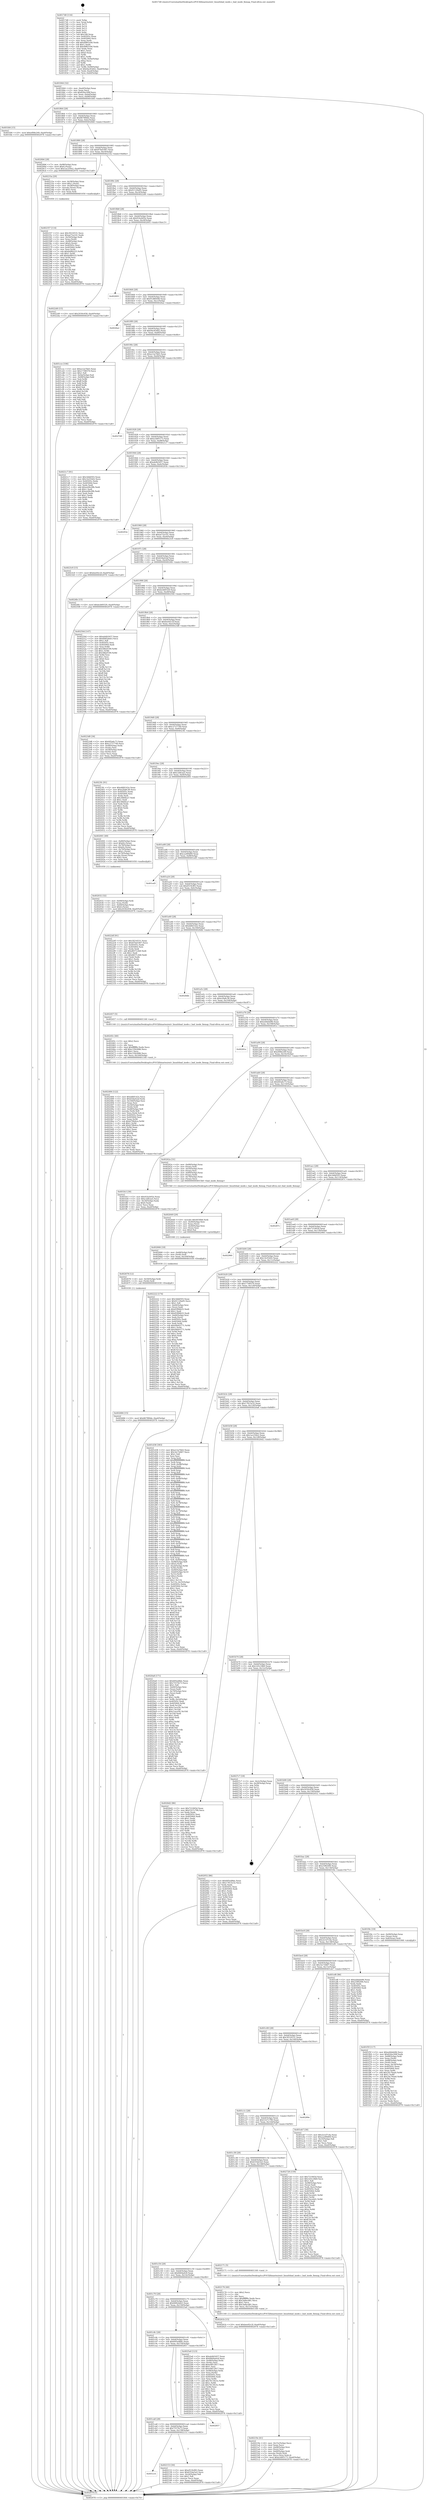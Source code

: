 digraph "0x4017d0" {
  label = "0x4017d0 (/mnt/c/Users/mathe/Desktop/tcc/POCII/binaries/extr_linuxfsbad_inode.c_bad_inode_fiemap_Final-ollvm.out::main(0))"
  labelloc = "t"
  node[shape=record]

  Entry [label="",width=0.3,height=0.3,shape=circle,fillcolor=black,style=filled]
  "0x401844" [label="{
     0x401844 [32]\l
     | [instrs]\l
     &nbsp;&nbsp;0x401844 \<+6\>: mov -0xa0(%rbp),%eax\l
     &nbsp;&nbsp;0x40184a \<+2\>: mov %eax,%ecx\l
     &nbsp;&nbsp;0x40184c \<+6\>: sub $0x826a189f,%ecx\l
     &nbsp;&nbsp;0x401852 \<+6\>: mov %eax,-0xb4(%rbp)\l
     &nbsp;&nbsp;0x401858 \<+6\>: mov %ecx,-0xb8(%rbp)\l
     &nbsp;&nbsp;0x40185e \<+6\>: je 0000000000401fd4 \<main+0x804\>\l
  }"]
  "0x401fd4" [label="{
     0x401fd4 [15]\l
     | [instrs]\l
     &nbsp;&nbsp;0x401fd4 \<+10\>: movl $0xef08e249,-0xa0(%rbp)\l
     &nbsp;&nbsp;0x401fde \<+5\>: jmp 0000000000402978 \<main+0x11a8\>\l
  }"]
  "0x401864" [label="{
     0x401864 [28]\l
     | [instrs]\l
     &nbsp;&nbsp;0x401864 \<+5\>: jmp 0000000000401869 \<main+0x99\>\l
     &nbsp;&nbsp;0x401869 \<+6\>: mov -0xb4(%rbp),%eax\l
     &nbsp;&nbsp;0x40186f \<+5\>: sub $0x867f89de,%eax\l
     &nbsp;&nbsp;0x401874 \<+6\>: mov %eax,-0xbc(%rbp)\l
     &nbsp;&nbsp;0x40187a \<+6\>: je 00000000004026b6 \<main+0xee6\>\l
  }"]
  Exit [label="",width=0.3,height=0.3,shape=circle,fillcolor=black,style=filled,peripheries=2]
  "0x4026b6" [label="{
     0x4026b6 [28]\l
     | [instrs]\l
     &nbsp;&nbsp;0x4026b6 \<+7\>: mov -0x98(%rbp),%rax\l
     &nbsp;&nbsp;0x4026bd \<+6\>: movl $0x0,(%rax)\l
     &nbsp;&nbsp;0x4026c3 \<+10\>: movl $0x1ac250e2,-0xa0(%rbp)\l
     &nbsp;&nbsp;0x4026cd \<+5\>: jmp 0000000000402978 \<main+0x11a8\>\l
  }"]
  "0x401880" [label="{
     0x401880 [28]\l
     | [instrs]\l
     &nbsp;&nbsp;0x401880 \<+5\>: jmp 0000000000401885 \<main+0xb5\>\l
     &nbsp;&nbsp;0x401885 \<+6\>: mov -0xb4(%rbp),%eax\l
     &nbsp;&nbsp;0x40188b \<+5\>: sub $0x87bd1067,%eax\l
     &nbsp;&nbsp;0x401890 \<+6\>: mov %eax,-0xc0(%rbp)\l
     &nbsp;&nbsp;0x401896 \<+6\>: je 000000000040233a \<main+0xb6a\>\l
  }"]
  "0x402684" [label="{
     0x402684 [15]\l
     | [instrs]\l
     &nbsp;&nbsp;0x402684 \<+10\>: movl $0x867f89de,-0xa0(%rbp)\l
     &nbsp;&nbsp;0x40268e \<+5\>: jmp 0000000000402978 \<main+0x11a8\>\l
  }"]
  "0x40233a" [label="{
     0x40233a [29]\l
     | [instrs]\l
     &nbsp;&nbsp;0x40233a \<+4\>: mov -0x58(%rbp),%rax\l
     &nbsp;&nbsp;0x40233e \<+6\>: movl $0x1,(%rax)\l
     &nbsp;&nbsp;0x402344 \<+4\>: mov -0x58(%rbp),%rax\l
     &nbsp;&nbsp;0x402348 \<+3\>: movslq (%rax),%rax\l
     &nbsp;&nbsp;0x40234b \<+4\>: shl $0x2,%rax\l
     &nbsp;&nbsp;0x40234f \<+3\>: mov %rax,%rdi\l
     &nbsp;&nbsp;0x402352 \<+5\>: call 0000000000401050 \<malloc@plt\>\l
     | [calls]\l
     &nbsp;&nbsp;0x401050 \{1\} (unknown)\l
  }"]
  "0x40189c" [label="{
     0x40189c [28]\l
     | [instrs]\l
     &nbsp;&nbsp;0x40189c \<+5\>: jmp 00000000004018a1 \<main+0xd1\>\l
     &nbsp;&nbsp;0x4018a1 \<+6\>: mov -0xb4(%rbp),%eax\l
     &nbsp;&nbsp;0x4018a7 \<+5\>: sub $0x91129a95,%eax\l
     &nbsp;&nbsp;0x4018ac \<+6\>: mov %eax,-0xc4(%rbp)\l
     &nbsp;&nbsp;0x4018b2 \<+6\>: je 00000000004022d0 \<main+0xb00\>\l
  }"]
  "0x402678" [label="{
     0x402678 [12]\l
     | [instrs]\l
     &nbsp;&nbsp;0x402678 \<+4\>: mov -0x50(%rbp),%rdi\l
     &nbsp;&nbsp;0x40267c \<+3\>: mov (%rdi),%rdi\l
     &nbsp;&nbsp;0x40267f \<+5\>: call 0000000000401030 \<free@plt\>\l
     | [calls]\l
     &nbsp;&nbsp;0x401030 \{1\} (unknown)\l
  }"]
  "0x4022d0" [label="{
     0x4022d0 [15]\l
     | [instrs]\l
     &nbsp;&nbsp;0x4022d0 \<+10\>: movl $0x2030c658,-0xa0(%rbp)\l
     &nbsp;&nbsp;0x4022da \<+5\>: jmp 0000000000402978 \<main+0x11a8\>\l
  }"]
  "0x4018b8" [label="{
     0x4018b8 [28]\l
     | [instrs]\l
     &nbsp;&nbsp;0x4018b8 \<+5\>: jmp 00000000004018bd \<main+0xed\>\l
     &nbsp;&nbsp;0x4018bd \<+6\>: mov -0xb4(%rbp),%eax\l
     &nbsp;&nbsp;0x4018c3 \<+5\>: sub $0x91bcb93e,%eax\l
     &nbsp;&nbsp;0x4018c8 \<+6\>: mov %eax,-0xc8(%rbp)\l
     &nbsp;&nbsp;0x4018ce \<+6\>: je 0000000000402693 \<main+0xec3\>\l
  }"]
  "0x402666" [label="{
     0x402666 [18]\l
     | [instrs]\l
     &nbsp;&nbsp;0x402666 \<+4\>: mov -0x68(%rbp),%rdi\l
     &nbsp;&nbsp;0x40266a \<+3\>: mov (%rdi),%rdi\l
     &nbsp;&nbsp;0x40266d \<+6\>: mov %eax,-0x164(%rbp)\l
     &nbsp;&nbsp;0x402673 \<+5\>: call 0000000000401030 \<free@plt\>\l
     | [calls]\l
     &nbsp;&nbsp;0x401030 \{1\} (unknown)\l
  }"]
  "0x402693" [label="{
     0x402693\l
  }", style=dashed]
  "0x4018d4" [label="{
     0x4018d4 [28]\l
     | [instrs]\l
     &nbsp;&nbsp;0x4018d4 \<+5\>: jmp 00000000004018d9 \<main+0x109\>\l
     &nbsp;&nbsp;0x4018d9 \<+6\>: mov -0xb4(%rbp),%eax\l
     &nbsp;&nbsp;0x4018df \<+5\>: sub $0x91d86448,%eax\l
     &nbsp;&nbsp;0x4018e4 \<+6\>: mov %eax,-0xcc(%rbp)\l
     &nbsp;&nbsp;0x4018ea \<+6\>: je 00000000004026a2 \<main+0xed2\>\l
  }"]
  "0x402649" [label="{
     0x402649 [29]\l
     | [instrs]\l
     &nbsp;&nbsp;0x402649 \<+10\>: movabs $0x4030b6,%rdi\l
     &nbsp;&nbsp;0x402653 \<+4\>: mov -0x40(%rbp),%rsi\l
     &nbsp;&nbsp;0x402657 \<+2\>: mov %eax,(%rsi)\l
     &nbsp;&nbsp;0x402659 \<+4\>: mov -0x40(%rbp),%rsi\l
     &nbsp;&nbsp;0x40265d \<+2\>: mov (%rsi),%esi\l
     &nbsp;&nbsp;0x40265f \<+2\>: mov $0x0,%al\l
     &nbsp;&nbsp;0x402661 \<+5\>: call 0000000000401040 \<printf@plt\>\l
     | [calls]\l
     &nbsp;&nbsp;0x401040 \{1\} (unknown)\l
  }"]
  "0x4026a2" [label="{
     0x4026a2\l
  }", style=dashed]
  "0x4018f0" [label="{
     0x4018f0 [28]\l
     | [instrs]\l
     &nbsp;&nbsp;0x4018f0 \<+5\>: jmp 00000000004018f5 \<main+0x125\>\l
     &nbsp;&nbsp;0x4018f5 \<+6\>: mov -0xb4(%rbp),%eax\l
     &nbsp;&nbsp;0x4018fb \<+5\>: sub $0x9ac83d42,%eax\l
     &nbsp;&nbsp;0x401900 \<+6\>: mov %eax,-0xd0(%rbp)\l
     &nbsp;&nbsp;0x401906 \<+6\>: je 0000000000401cce \<main+0x4fe\>\l
  }"]
  "0x402484" [label="{
     0x402484 [122]\l
     | [instrs]\l
     &nbsp;&nbsp;0x402484 \<+5\>: mov $0xddfd142e,%ecx\l
     &nbsp;&nbsp;0x402489 \<+5\>: mov $0xb5da42af,%edx\l
     &nbsp;&nbsp;0x40248e \<+6\>: mov -0x160(%rbp),%esi\l
     &nbsp;&nbsp;0x402494 \<+3\>: imul %eax,%esi\l
     &nbsp;&nbsp;0x402497 \<+4\>: mov -0x50(%rbp),%rdi\l
     &nbsp;&nbsp;0x40249b \<+3\>: mov (%rdi),%rdi\l
     &nbsp;&nbsp;0x40249e \<+4\>: mov -0x48(%rbp),%r8\l
     &nbsp;&nbsp;0x4024a2 \<+3\>: movslq (%r8),%r8\l
     &nbsp;&nbsp;0x4024a5 \<+4\>: mov %esi,(%rdi,%r8,4)\l
     &nbsp;&nbsp;0x4024a9 \<+7\>: mov 0x40505c,%eax\l
     &nbsp;&nbsp;0x4024b0 \<+7\>: mov 0x405064,%esi\l
     &nbsp;&nbsp;0x4024b7 \<+3\>: mov %eax,%r9d\l
     &nbsp;&nbsp;0x4024ba \<+7\>: sub $0xb79fe6ca,%r9d\l
     &nbsp;&nbsp;0x4024c1 \<+4\>: sub $0x1,%r9d\l
     &nbsp;&nbsp;0x4024c5 \<+7\>: add $0xb79fe6ca,%r9d\l
     &nbsp;&nbsp;0x4024cc \<+4\>: imul %r9d,%eax\l
     &nbsp;&nbsp;0x4024d0 \<+3\>: and $0x1,%eax\l
     &nbsp;&nbsp;0x4024d3 \<+3\>: cmp $0x0,%eax\l
     &nbsp;&nbsp;0x4024d6 \<+4\>: sete %r10b\l
     &nbsp;&nbsp;0x4024da \<+3\>: cmp $0xa,%esi\l
     &nbsp;&nbsp;0x4024dd \<+4\>: setl %r11b\l
     &nbsp;&nbsp;0x4024e1 \<+3\>: mov %r10b,%bl\l
     &nbsp;&nbsp;0x4024e4 \<+3\>: and %r11b,%bl\l
     &nbsp;&nbsp;0x4024e7 \<+3\>: xor %r11b,%r10b\l
     &nbsp;&nbsp;0x4024ea \<+3\>: or %r10b,%bl\l
     &nbsp;&nbsp;0x4024ed \<+3\>: test $0x1,%bl\l
     &nbsp;&nbsp;0x4024f0 \<+3\>: cmovne %edx,%ecx\l
     &nbsp;&nbsp;0x4024f3 \<+6\>: mov %ecx,-0xa0(%rbp)\l
     &nbsp;&nbsp;0x4024f9 \<+5\>: jmp 0000000000402978 \<main+0x11a8\>\l
  }"]
  "0x401cce" [label="{
     0x401cce [106]\l
     | [instrs]\l
     &nbsp;&nbsp;0x401cce \<+5\>: mov $0xa12a7bb5,%eax\l
     &nbsp;&nbsp;0x401cd3 \<+5\>: mov $0x1739f370,%ecx\l
     &nbsp;&nbsp;0x401cd8 \<+2\>: mov $0x1,%dl\l
     &nbsp;&nbsp;0x401cda \<+7\>: mov -0x9a(%rbp),%sil\l
     &nbsp;&nbsp;0x401ce1 \<+7\>: mov -0x99(%rbp),%dil\l
     &nbsp;&nbsp;0x401ce8 \<+3\>: mov %sil,%r8b\l
     &nbsp;&nbsp;0x401ceb \<+4\>: xor $0xff,%r8b\l
     &nbsp;&nbsp;0x401cef \<+3\>: mov %dil,%r9b\l
     &nbsp;&nbsp;0x401cf2 \<+4\>: xor $0xff,%r9b\l
     &nbsp;&nbsp;0x401cf6 \<+3\>: xor $0x0,%dl\l
     &nbsp;&nbsp;0x401cf9 \<+3\>: mov %r8b,%r10b\l
     &nbsp;&nbsp;0x401cfc \<+4\>: and $0x0,%r10b\l
     &nbsp;&nbsp;0x401d00 \<+3\>: and %dl,%sil\l
     &nbsp;&nbsp;0x401d03 \<+3\>: mov %r9b,%r11b\l
     &nbsp;&nbsp;0x401d06 \<+4\>: and $0x0,%r11b\l
     &nbsp;&nbsp;0x401d0a \<+3\>: and %dl,%dil\l
     &nbsp;&nbsp;0x401d0d \<+3\>: or %sil,%r10b\l
     &nbsp;&nbsp;0x401d10 \<+3\>: or %dil,%r11b\l
     &nbsp;&nbsp;0x401d13 \<+3\>: xor %r11b,%r10b\l
     &nbsp;&nbsp;0x401d16 \<+3\>: or %r9b,%r8b\l
     &nbsp;&nbsp;0x401d19 \<+4\>: xor $0xff,%r8b\l
     &nbsp;&nbsp;0x401d1d \<+3\>: or $0x0,%dl\l
     &nbsp;&nbsp;0x401d20 \<+3\>: and %dl,%r8b\l
     &nbsp;&nbsp;0x401d23 \<+3\>: or %r8b,%r10b\l
     &nbsp;&nbsp;0x401d26 \<+4\>: test $0x1,%r10b\l
     &nbsp;&nbsp;0x401d2a \<+3\>: cmovne %ecx,%eax\l
     &nbsp;&nbsp;0x401d2d \<+6\>: mov %eax,-0xa0(%rbp)\l
     &nbsp;&nbsp;0x401d33 \<+5\>: jmp 0000000000402978 \<main+0x11a8\>\l
  }"]
  "0x40190c" [label="{
     0x40190c [28]\l
     | [instrs]\l
     &nbsp;&nbsp;0x40190c \<+5\>: jmp 0000000000401911 \<main+0x141\>\l
     &nbsp;&nbsp;0x401911 \<+6\>: mov -0xb4(%rbp),%eax\l
     &nbsp;&nbsp;0x401917 \<+5\>: sub $0xa12a7bb5,%eax\l
     &nbsp;&nbsp;0x40191c \<+6\>: mov %eax,-0xd4(%rbp)\l
     &nbsp;&nbsp;0x401922 \<+6\>: je 00000000004027d9 \<main+0x1009\>\l
  }"]
  "0x402978" [label="{
     0x402978 [5]\l
     | [instrs]\l
     &nbsp;&nbsp;0x402978 \<+5\>: jmp 0000000000401844 \<main+0x74\>\l
  }"]
  "0x4017d0" [label="{
     0x4017d0 [116]\l
     | [instrs]\l
     &nbsp;&nbsp;0x4017d0 \<+1\>: push %rbp\l
     &nbsp;&nbsp;0x4017d1 \<+3\>: mov %rsp,%rbp\l
     &nbsp;&nbsp;0x4017d4 \<+2\>: push %r15\l
     &nbsp;&nbsp;0x4017d6 \<+2\>: push %r14\l
     &nbsp;&nbsp;0x4017d8 \<+2\>: push %r13\l
     &nbsp;&nbsp;0x4017da \<+2\>: push %r12\l
     &nbsp;&nbsp;0x4017dc \<+1\>: push %rbx\l
     &nbsp;&nbsp;0x4017dd \<+7\>: sub $0x168,%rsp\l
     &nbsp;&nbsp;0x4017e4 \<+7\>: mov 0x40505c,%eax\l
     &nbsp;&nbsp;0x4017eb \<+7\>: mov 0x405064,%ecx\l
     &nbsp;&nbsp;0x4017f2 \<+2\>: mov %eax,%edx\l
     &nbsp;&nbsp;0x4017f4 \<+6\>: add $0xd9f63cb6,%edx\l
     &nbsp;&nbsp;0x4017fa \<+3\>: sub $0x1,%edx\l
     &nbsp;&nbsp;0x4017fd \<+6\>: sub $0xd9f63cb6,%edx\l
     &nbsp;&nbsp;0x401803 \<+3\>: imul %edx,%eax\l
     &nbsp;&nbsp;0x401806 \<+3\>: and $0x1,%eax\l
     &nbsp;&nbsp;0x401809 \<+3\>: cmp $0x0,%eax\l
     &nbsp;&nbsp;0x40180c \<+4\>: sete %r8b\l
     &nbsp;&nbsp;0x401810 \<+4\>: and $0x1,%r8b\l
     &nbsp;&nbsp;0x401814 \<+7\>: mov %r8b,-0x9a(%rbp)\l
     &nbsp;&nbsp;0x40181b \<+3\>: cmp $0xa,%ecx\l
     &nbsp;&nbsp;0x40181e \<+4\>: setl %r8b\l
     &nbsp;&nbsp;0x401822 \<+4\>: and $0x1,%r8b\l
     &nbsp;&nbsp;0x401826 \<+7\>: mov %r8b,-0x99(%rbp)\l
     &nbsp;&nbsp;0x40182d \<+10\>: movl $0x9ac83d42,-0xa0(%rbp)\l
     &nbsp;&nbsp;0x401837 \<+6\>: mov %edi,-0xa4(%rbp)\l
     &nbsp;&nbsp;0x40183d \<+7\>: mov %rsi,-0xb0(%rbp)\l
  }"]
  "0x40245c" [label="{
     0x40245c [40]\l
     | [instrs]\l
     &nbsp;&nbsp;0x40245c \<+5\>: mov $0x2,%ecx\l
     &nbsp;&nbsp;0x402461 \<+1\>: cltd\l
     &nbsp;&nbsp;0x402462 \<+2\>: idiv %ecx\l
     &nbsp;&nbsp;0x402464 \<+6\>: imul $0xfffffffe,%edx,%ecx\l
     &nbsp;&nbsp;0x40246a \<+6\>: add $0xc33b2686,%ecx\l
     &nbsp;&nbsp;0x402470 \<+3\>: add $0x1,%ecx\l
     &nbsp;&nbsp;0x402473 \<+6\>: sub $0xc33b2686,%ecx\l
     &nbsp;&nbsp;0x402479 \<+6\>: mov %ecx,-0x160(%rbp)\l
     &nbsp;&nbsp;0x40247f \<+5\>: call 0000000000401160 \<next_i\>\l
     | [calls]\l
     &nbsp;&nbsp;0x401160 \{1\} (/mnt/c/Users/mathe/Desktop/tcc/POCII/binaries/extr_linuxfsbad_inode.c_bad_inode_fiemap_Final-ollvm.out::next_i)\l
  }"]
  "0x4027d9" [label="{
     0x4027d9\l
  }", style=dashed]
  "0x401928" [label="{
     0x401928 [28]\l
     | [instrs]\l
     &nbsp;&nbsp;0x401928 \<+5\>: jmp 000000000040192d \<main+0x15d\>\l
     &nbsp;&nbsp;0x40192d \<+6\>: mov -0xb4(%rbp),%eax\l
     &nbsp;&nbsp;0x401933 \<+5\>: sub $0xa3d95173,%eax\l
     &nbsp;&nbsp;0x401938 \<+6\>: mov %eax,-0xd8(%rbp)\l
     &nbsp;&nbsp;0x40193e \<+6\>: je 00000000004021c7 \<main+0x9f7\>\l
  }"]
  "0x402357" [label="{
     0x402357 [114]\l
     | [instrs]\l
     &nbsp;&nbsp;0x402357 \<+5\>: mov $0x3f216531,%ecx\l
     &nbsp;&nbsp;0x40235c \<+5\>: mov $0xae72a141,%edx\l
     &nbsp;&nbsp;0x402361 \<+4\>: mov -0x50(%rbp),%rdi\l
     &nbsp;&nbsp;0x402365 \<+3\>: mov %rax,(%rdi)\l
     &nbsp;&nbsp;0x402368 \<+4\>: mov -0x48(%rbp),%rax\l
     &nbsp;&nbsp;0x40236c \<+6\>: movl $0x0,(%rax)\l
     &nbsp;&nbsp;0x402372 \<+7\>: mov 0x40505c,%esi\l
     &nbsp;&nbsp;0x402379 \<+8\>: mov 0x405064,%r8d\l
     &nbsp;&nbsp;0x402381 \<+3\>: mov %esi,%r9d\l
     &nbsp;&nbsp;0x402384 \<+7\>: sub $0xbef80225,%r9d\l
     &nbsp;&nbsp;0x40238b \<+4\>: sub $0x1,%r9d\l
     &nbsp;&nbsp;0x40238f \<+7\>: add $0xbef80225,%r9d\l
     &nbsp;&nbsp;0x402396 \<+4\>: imul %r9d,%esi\l
     &nbsp;&nbsp;0x40239a \<+3\>: and $0x1,%esi\l
     &nbsp;&nbsp;0x40239d \<+3\>: cmp $0x0,%esi\l
     &nbsp;&nbsp;0x4023a0 \<+4\>: sete %r10b\l
     &nbsp;&nbsp;0x4023a4 \<+4\>: cmp $0xa,%r8d\l
     &nbsp;&nbsp;0x4023a8 \<+4\>: setl %r11b\l
     &nbsp;&nbsp;0x4023ac \<+3\>: mov %r10b,%bl\l
     &nbsp;&nbsp;0x4023af \<+3\>: and %r11b,%bl\l
     &nbsp;&nbsp;0x4023b2 \<+3\>: xor %r11b,%r10b\l
     &nbsp;&nbsp;0x4023b5 \<+3\>: or %r10b,%bl\l
     &nbsp;&nbsp;0x4023b8 \<+3\>: test $0x1,%bl\l
     &nbsp;&nbsp;0x4023bb \<+3\>: cmovne %edx,%ecx\l
     &nbsp;&nbsp;0x4023be \<+6\>: mov %ecx,-0xa0(%rbp)\l
     &nbsp;&nbsp;0x4023c4 \<+5\>: jmp 0000000000402978 \<main+0x11a8\>\l
  }"]
  "0x4021c7" [label="{
     0x4021c7 [91]\l
     | [instrs]\l
     &nbsp;&nbsp;0x4021c7 \<+5\>: mov $0x3ddd593,%eax\l
     &nbsp;&nbsp;0x4021cc \<+5\>: mov $0x14cf1b02,%ecx\l
     &nbsp;&nbsp;0x4021d1 \<+7\>: mov 0x40505c,%edx\l
     &nbsp;&nbsp;0x4021d8 \<+7\>: mov 0x405064,%esi\l
     &nbsp;&nbsp;0x4021df \<+2\>: mov %edx,%edi\l
     &nbsp;&nbsp;0x4021e1 \<+6\>: add $0xee06c0fb,%edi\l
     &nbsp;&nbsp;0x4021e7 \<+3\>: sub $0x1,%edi\l
     &nbsp;&nbsp;0x4021ea \<+6\>: sub $0xee06c0fb,%edi\l
     &nbsp;&nbsp;0x4021f0 \<+3\>: imul %edi,%edx\l
     &nbsp;&nbsp;0x4021f3 \<+3\>: and $0x1,%edx\l
     &nbsp;&nbsp;0x4021f6 \<+3\>: cmp $0x0,%edx\l
     &nbsp;&nbsp;0x4021f9 \<+4\>: sete %r8b\l
     &nbsp;&nbsp;0x4021fd \<+3\>: cmp $0xa,%esi\l
     &nbsp;&nbsp;0x402200 \<+4\>: setl %r9b\l
     &nbsp;&nbsp;0x402204 \<+3\>: mov %r8b,%r10b\l
     &nbsp;&nbsp;0x402207 \<+3\>: and %r9b,%r10b\l
     &nbsp;&nbsp;0x40220a \<+3\>: xor %r9b,%r8b\l
     &nbsp;&nbsp;0x40220d \<+3\>: or %r8b,%r10b\l
     &nbsp;&nbsp;0x402210 \<+4\>: test $0x1,%r10b\l
     &nbsp;&nbsp;0x402214 \<+3\>: cmovne %ecx,%eax\l
     &nbsp;&nbsp;0x402217 \<+6\>: mov %eax,-0xa0(%rbp)\l
     &nbsp;&nbsp;0x40221d \<+5\>: jmp 0000000000402978 \<main+0x11a8\>\l
  }"]
  "0x401944" [label="{
     0x401944 [28]\l
     | [instrs]\l
     &nbsp;&nbsp;0x401944 \<+5\>: jmp 0000000000401949 \<main+0x179\>\l
     &nbsp;&nbsp;0x401949 \<+6\>: mov -0xb4(%rbp),%eax\l
     &nbsp;&nbsp;0x40194f \<+5\>: sub $0xab4b5457,%eax\l
     &nbsp;&nbsp;0x401954 \<+6\>: mov %eax,-0xdc(%rbp)\l
     &nbsp;&nbsp;0x40195a \<+6\>: je 000000000040293e \<main+0x116e\>\l
  }"]
  "0x40219e" [label="{
     0x40219e [41]\l
     | [instrs]\l
     &nbsp;&nbsp;0x40219e \<+6\>: mov -0x15c(%rbp),%ecx\l
     &nbsp;&nbsp;0x4021a4 \<+3\>: imul %eax,%ecx\l
     &nbsp;&nbsp;0x4021a7 \<+4\>: mov -0x68(%rbp),%rsi\l
     &nbsp;&nbsp;0x4021ab \<+3\>: mov (%rsi),%rsi\l
     &nbsp;&nbsp;0x4021ae \<+4\>: mov -0x60(%rbp),%rdi\l
     &nbsp;&nbsp;0x4021b2 \<+3\>: movslq (%rdi),%rdi\l
     &nbsp;&nbsp;0x4021b5 \<+3\>: mov %ecx,(%rsi,%rdi,4)\l
     &nbsp;&nbsp;0x4021b8 \<+10\>: movl $0xa3d95173,-0xa0(%rbp)\l
     &nbsp;&nbsp;0x4021c2 \<+5\>: jmp 0000000000402978 \<main+0x11a8\>\l
  }"]
  "0x40293e" [label="{
     0x40293e\l
  }", style=dashed]
  "0x401960" [label="{
     0x401960 [28]\l
     | [instrs]\l
     &nbsp;&nbsp;0x401960 \<+5\>: jmp 0000000000401965 \<main+0x195\>\l
     &nbsp;&nbsp;0x401965 \<+6\>: mov -0xb4(%rbp),%eax\l
     &nbsp;&nbsp;0x40196b \<+5\>: sub $0xae72a141,%eax\l
     &nbsp;&nbsp;0x401970 \<+6\>: mov %eax,-0xe0(%rbp)\l
     &nbsp;&nbsp;0x401976 \<+6\>: je 00000000004023c9 \<main+0xbf9\>\l
  }"]
  "0x402176" [label="{
     0x402176 [40]\l
     | [instrs]\l
     &nbsp;&nbsp;0x402176 \<+5\>: mov $0x2,%ecx\l
     &nbsp;&nbsp;0x40217b \<+1\>: cltd\l
     &nbsp;&nbsp;0x40217c \<+2\>: idiv %ecx\l
     &nbsp;&nbsp;0x40217e \<+6\>: imul $0xfffffffe,%edx,%ecx\l
     &nbsp;&nbsp;0x402184 \<+6\>: sub $0x3a8acd81,%ecx\l
     &nbsp;&nbsp;0x40218a \<+3\>: add $0x1,%ecx\l
     &nbsp;&nbsp;0x40218d \<+6\>: add $0x3a8acd81,%ecx\l
     &nbsp;&nbsp;0x402193 \<+6\>: mov %ecx,-0x15c(%rbp)\l
     &nbsp;&nbsp;0x402199 \<+5\>: call 0000000000401160 \<next_i\>\l
     | [calls]\l
     &nbsp;&nbsp;0x401160 \{1\} (/mnt/c/Users/mathe/Desktop/tcc/POCII/binaries/extr_linuxfsbad_inode.c_bad_inode_fiemap_Final-ollvm.out::next_i)\l
  }"]
  "0x4023c9" [label="{
     0x4023c9 [15]\l
     | [instrs]\l
     &nbsp;&nbsp;0x4023c9 \<+10\>: movl $0xbee92c2f,-0xa0(%rbp)\l
     &nbsp;&nbsp;0x4023d3 \<+5\>: jmp 0000000000402978 \<main+0x11a8\>\l
  }"]
  "0x40197c" [label="{
     0x40197c [28]\l
     | [instrs]\l
     &nbsp;&nbsp;0x40197c \<+5\>: jmp 0000000000401981 \<main+0x1b1\>\l
     &nbsp;&nbsp;0x401981 \<+6\>: mov -0xb4(%rbp),%eax\l
     &nbsp;&nbsp;0x401987 \<+5\>: sub $0xb5da42af,%eax\l
     &nbsp;&nbsp;0x40198c \<+6\>: mov %eax,-0xe4(%rbp)\l
     &nbsp;&nbsp;0x401992 \<+6\>: je 00000000004024fe \<main+0xd2e\>\l
  }"]
  "0x401cc4" [label="{
     0x401cc4\l
  }", style=dashed]
  "0x4024fe" [label="{
     0x4024fe [15]\l
     | [instrs]\l
     &nbsp;&nbsp;0x4024fe \<+10\>: movl $0xbcb69329,-0xa0(%rbp)\l
     &nbsp;&nbsp;0x402508 \<+5\>: jmp 0000000000402978 \<main+0x11a8\>\l
  }"]
  "0x401998" [label="{
     0x401998 [28]\l
     | [instrs]\l
     &nbsp;&nbsp;0x401998 \<+5\>: jmp 000000000040199d \<main+0x1cd\>\l
     &nbsp;&nbsp;0x40199d \<+6\>: mov -0xb4(%rbp),%eax\l
     &nbsp;&nbsp;0x4019a3 \<+5\>: sub $0xbcb69329,%eax\l
     &nbsp;&nbsp;0x4019a8 \<+6\>: mov %eax,-0xe8(%rbp)\l
     &nbsp;&nbsp;0x4019ae \<+6\>: je 000000000040250d \<main+0xd3d\>\l
  }"]
  "0x402153" [label="{
     0x402153 [30]\l
     | [instrs]\l
     &nbsp;&nbsp;0x402153 \<+5\>: mov $0xd519cf83,%eax\l
     &nbsp;&nbsp;0x402158 \<+5\>: mov $0x635de5a5,%ecx\l
     &nbsp;&nbsp;0x40215d \<+3\>: mov -0x2d(%rbp),%dl\l
     &nbsp;&nbsp;0x402160 \<+3\>: test $0x1,%dl\l
     &nbsp;&nbsp;0x402163 \<+3\>: cmovne %ecx,%eax\l
     &nbsp;&nbsp;0x402166 \<+6\>: mov %eax,-0xa0(%rbp)\l
     &nbsp;&nbsp;0x40216c \<+5\>: jmp 0000000000402978 \<main+0x11a8\>\l
  }"]
  "0x40250d" [label="{
     0x40250d [147]\l
     | [instrs]\l
     &nbsp;&nbsp;0x40250d \<+5\>: mov $0xab4b5457,%eax\l
     &nbsp;&nbsp;0x402512 \<+5\>: mov $0x6682deb3,%ecx\l
     &nbsp;&nbsp;0x402517 \<+2\>: mov $0x1,%dl\l
     &nbsp;&nbsp;0x402519 \<+7\>: mov 0x40505c,%esi\l
     &nbsp;&nbsp;0x402520 \<+7\>: mov 0x405064,%edi\l
     &nbsp;&nbsp;0x402527 \<+3\>: mov %esi,%r8d\l
     &nbsp;&nbsp;0x40252a \<+7\>: add $0x58bef199,%r8d\l
     &nbsp;&nbsp;0x402531 \<+4\>: sub $0x1,%r8d\l
     &nbsp;&nbsp;0x402535 \<+7\>: sub $0x58bef199,%r8d\l
     &nbsp;&nbsp;0x40253c \<+4\>: imul %r8d,%esi\l
     &nbsp;&nbsp;0x402540 \<+3\>: and $0x1,%esi\l
     &nbsp;&nbsp;0x402543 \<+3\>: cmp $0x0,%esi\l
     &nbsp;&nbsp;0x402546 \<+4\>: sete %r9b\l
     &nbsp;&nbsp;0x40254a \<+3\>: cmp $0xa,%edi\l
     &nbsp;&nbsp;0x40254d \<+4\>: setl %r10b\l
     &nbsp;&nbsp;0x402551 \<+3\>: mov %r9b,%r11b\l
     &nbsp;&nbsp;0x402554 \<+4\>: xor $0xff,%r11b\l
     &nbsp;&nbsp;0x402558 \<+3\>: mov %r10b,%bl\l
     &nbsp;&nbsp;0x40255b \<+3\>: xor $0xff,%bl\l
     &nbsp;&nbsp;0x40255e \<+3\>: xor $0x0,%dl\l
     &nbsp;&nbsp;0x402561 \<+3\>: mov %r11b,%r14b\l
     &nbsp;&nbsp;0x402564 \<+4\>: and $0x0,%r14b\l
     &nbsp;&nbsp;0x402568 \<+3\>: and %dl,%r9b\l
     &nbsp;&nbsp;0x40256b \<+3\>: mov %bl,%r15b\l
     &nbsp;&nbsp;0x40256e \<+4\>: and $0x0,%r15b\l
     &nbsp;&nbsp;0x402572 \<+3\>: and %dl,%r10b\l
     &nbsp;&nbsp;0x402575 \<+3\>: or %r9b,%r14b\l
     &nbsp;&nbsp;0x402578 \<+3\>: or %r10b,%r15b\l
     &nbsp;&nbsp;0x40257b \<+3\>: xor %r15b,%r14b\l
     &nbsp;&nbsp;0x40257e \<+3\>: or %bl,%r11b\l
     &nbsp;&nbsp;0x402581 \<+4\>: xor $0xff,%r11b\l
     &nbsp;&nbsp;0x402585 \<+3\>: or $0x0,%dl\l
     &nbsp;&nbsp;0x402588 \<+3\>: and %dl,%r11b\l
     &nbsp;&nbsp;0x40258b \<+3\>: or %r11b,%r14b\l
     &nbsp;&nbsp;0x40258e \<+4\>: test $0x1,%r14b\l
     &nbsp;&nbsp;0x402592 \<+3\>: cmovne %ecx,%eax\l
     &nbsp;&nbsp;0x402595 \<+6\>: mov %eax,-0xa0(%rbp)\l
     &nbsp;&nbsp;0x40259b \<+5\>: jmp 0000000000402978 \<main+0x11a8\>\l
  }"]
  "0x4019b4" [label="{
     0x4019b4 [28]\l
     | [instrs]\l
     &nbsp;&nbsp;0x4019b4 \<+5\>: jmp 00000000004019b9 \<main+0x1e9\>\l
     &nbsp;&nbsp;0x4019b9 \<+6\>: mov -0xb4(%rbp),%eax\l
     &nbsp;&nbsp;0x4019bf \<+5\>: sub $0xbee92c2f,%eax\l
     &nbsp;&nbsp;0x4019c4 \<+6\>: mov %eax,-0xec(%rbp)\l
     &nbsp;&nbsp;0x4019ca \<+6\>: je 00000000004023d8 \<main+0xc08\>\l
  }"]
  "0x401ca8" [label="{
     0x401ca8 [28]\l
     | [instrs]\l
     &nbsp;&nbsp;0x401ca8 \<+5\>: jmp 0000000000401cad \<main+0x4dd\>\l
     &nbsp;&nbsp;0x401cad \<+6\>: mov -0xb4(%rbp),%eax\l
     &nbsp;&nbsp;0x401cb3 \<+5\>: sub $0x7557fe73,%eax\l
     &nbsp;&nbsp;0x401cb8 \<+6\>: mov %eax,-0x158(%rbp)\l
     &nbsp;&nbsp;0x401cbe \<+6\>: je 0000000000402153 \<main+0x983\>\l
  }"]
  "0x4023d8" [label="{
     0x4023d8 [36]\l
     | [instrs]\l
     &nbsp;&nbsp;0x4023d8 \<+5\>: mov $0xfd5a6c73,%eax\l
     &nbsp;&nbsp;0x4023dd \<+5\>: mov $0xc2727749,%ecx\l
     &nbsp;&nbsp;0x4023e2 \<+4\>: mov -0x48(%rbp),%rdx\l
     &nbsp;&nbsp;0x4023e6 \<+2\>: mov (%rdx),%esi\l
     &nbsp;&nbsp;0x4023e8 \<+4\>: mov -0x58(%rbp),%rdx\l
     &nbsp;&nbsp;0x4023ec \<+2\>: cmp (%rdx),%esi\l
     &nbsp;&nbsp;0x4023ee \<+3\>: cmovl %ecx,%eax\l
     &nbsp;&nbsp;0x4023f1 \<+6\>: mov %eax,-0xa0(%rbp)\l
     &nbsp;&nbsp;0x4023f7 \<+5\>: jmp 0000000000402978 \<main+0x11a8\>\l
  }"]
  "0x4019d0" [label="{
     0x4019d0 [28]\l
     | [instrs]\l
     &nbsp;&nbsp;0x4019d0 \<+5\>: jmp 00000000004019d5 \<main+0x205\>\l
     &nbsp;&nbsp;0x4019d5 \<+6\>: mov -0xb4(%rbp),%eax\l
     &nbsp;&nbsp;0x4019db \<+5\>: sub $0xc2727749,%eax\l
     &nbsp;&nbsp;0x4019e0 \<+6\>: mov %eax,-0xf0(%rbp)\l
     &nbsp;&nbsp;0x4019e6 \<+6\>: je 00000000004023fc \<main+0xc2c\>\l
  }"]
  "0x402857" [label="{
     0x402857\l
  }", style=dashed]
  "0x4023fc" [label="{
     0x4023fc [91]\l
     | [instrs]\l
     &nbsp;&nbsp;0x4023fc \<+5\>: mov $0xddfd142e,%eax\l
     &nbsp;&nbsp;0x402401 \<+5\>: mov $0xe2fa8c36,%ecx\l
     &nbsp;&nbsp;0x402406 \<+7\>: mov 0x40505c,%edx\l
     &nbsp;&nbsp;0x40240d \<+7\>: mov 0x405064,%esi\l
     &nbsp;&nbsp;0x402414 \<+2\>: mov %edx,%edi\l
     &nbsp;&nbsp;0x402416 \<+6\>: sub $0x30bfdca7,%edi\l
     &nbsp;&nbsp;0x40241c \<+3\>: sub $0x1,%edi\l
     &nbsp;&nbsp;0x40241f \<+6\>: add $0x30bfdca7,%edi\l
     &nbsp;&nbsp;0x402425 \<+3\>: imul %edi,%edx\l
     &nbsp;&nbsp;0x402428 \<+3\>: and $0x1,%edx\l
     &nbsp;&nbsp;0x40242b \<+3\>: cmp $0x0,%edx\l
     &nbsp;&nbsp;0x40242e \<+4\>: sete %r8b\l
     &nbsp;&nbsp;0x402432 \<+3\>: cmp $0xa,%esi\l
     &nbsp;&nbsp;0x402435 \<+4\>: setl %r9b\l
     &nbsp;&nbsp;0x402439 \<+3\>: mov %r8b,%r10b\l
     &nbsp;&nbsp;0x40243c \<+3\>: and %r9b,%r10b\l
     &nbsp;&nbsp;0x40243f \<+3\>: xor %r9b,%r8b\l
     &nbsp;&nbsp;0x402442 \<+3\>: or %r8b,%r10b\l
     &nbsp;&nbsp;0x402445 \<+4\>: test $0x1,%r10b\l
     &nbsp;&nbsp;0x402449 \<+3\>: cmovne %ecx,%eax\l
     &nbsp;&nbsp;0x40244c \<+6\>: mov %eax,-0xa0(%rbp)\l
     &nbsp;&nbsp;0x402452 \<+5\>: jmp 0000000000402978 \<main+0x11a8\>\l
  }"]
  "0x4019ec" [label="{
     0x4019ec [28]\l
     | [instrs]\l
     &nbsp;&nbsp;0x4019ec \<+5\>: jmp 00000000004019f1 \<main+0x221\>\l
     &nbsp;&nbsp;0x4019f1 \<+6\>: mov -0xb4(%rbp),%eax\l
     &nbsp;&nbsp;0x4019f7 \<+5\>: sub $0xc2dfcea5,%eax\l
     &nbsp;&nbsp;0x4019fc \<+6\>: mov %eax,-0xf4(%rbp)\l
     &nbsp;&nbsp;0x401a02 \<+6\>: je 0000000000402001 \<main+0x831\>\l
  }"]
  "0x401c8c" [label="{
     0x401c8c [28]\l
     | [instrs]\l
     &nbsp;&nbsp;0x401c8c \<+5\>: jmp 0000000000401c91 \<main+0x4c1\>\l
     &nbsp;&nbsp;0x401c91 \<+6\>: mov -0xb4(%rbp),%eax\l
     &nbsp;&nbsp;0x401c97 \<+5\>: sub $0x695ed8dc,%eax\l
     &nbsp;&nbsp;0x401c9c \<+6\>: mov %eax,-0x154(%rbp)\l
     &nbsp;&nbsp;0x401ca2 \<+6\>: je 0000000000402857 \<main+0x1087\>\l
  }"]
  "0x402001" [label="{
     0x402001 [49]\l
     | [instrs]\l
     &nbsp;&nbsp;0x402001 \<+4\>: mov -0x80(%rbp),%rax\l
     &nbsp;&nbsp;0x402005 \<+6\>: movl $0x64,(%rax)\l
     &nbsp;&nbsp;0x40200b \<+4\>: mov -0x78(%rbp),%rax\l
     &nbsp;&nbsp;0x40200f \<+6\>: movl $0x64,(%rax)\l
     &nbsp;&nbsp;0x402015 \<+4\>: mov -0x70(%rbp),%rax\l
     &nbsp;&nbsp;0x402019 \<+6\>: movl $0x1,(%rax)\l
     &nbsp;&nbsp;0x40201f \<+4\>: mov -0x70(%rbp),%rax\l
     &nbsp;&nbsp;0x402023 \<+3\>: movslq (%rax),%rax\l
     &nbsp;&nbsp;0x402026 \<+4\>: shl $0x2,%rax\l
     &nbsp;&nbsp;0x40202a \<+3\>: mov %rax,%rdi\l
     &nbsp;&nbsp;0x40202d \<+5\>: call 0000000000401050 \<malloc@plt\>\l
     | [calls]\l
     &nbsp;&nbsp;0x401050 \{1\} (unknown)\l
  }"]
  "0x401a08" [label="{
     0x401a08 [28]\l
     | [instrs]\l
     &nbsp;&nbsp;0x401a08 \<+5\>: jmp 0000000000401a0d \<main+0x23d\>\l
     &nbsp;&nbsp;0x401a0d \<+6\>: mov -0xb4(%rbp),%eax\l
     &nbsp;&nbsp;0x401a13 \<+5\>: sub $0xca289d09,%eax\l
     &nbsp;&nbsp;0x401a18 \<+6\>: mov %eax,-0xf8(%rbp)\l
     &nbsp;&nbsp;0x401a1e \<+6\>: je 0000000000401ed5 \<main+0x705\>\l
  }"]
  "0x4025a0" [label="{
     0x4025a0 [123]\l
     | [instrs]\l
     &nbsp;&nbsp;0x4025a0 \<+5\>: mov $0xab4b5457,%eax\l
     &nbsp;&nbsp;0x4025a5 \<+5\>: mov $0x6664a0c8,%ecx\l
     &nbsp;&nbsp;0x4025aa \<+4\>: mov -0x48(%rbp),%rdx\l
     &nbsp;&nbsp;0x4025ae \<+2\>: mov (%rdx),%esi\l
     &nbsp;&nbsp;0x4025b0 \<+6\>: add $0xe0812817,%esi\l
     &nbsp;&nbsp;0x4025b6 \<+3\>: add $0x1,%esi\l
     &nbsp;&nbsp;0x4025b9 \<+6\>: sub $0xe0812817,%esi\l
     &nbsp;&nbsp;0x4025bf \<+4\>: mov -0x48(%rbp),%rdx\l
     &nbsp;&nbsp;0x4025c3 \<+2\>: mov %esi,(%rdx)\l
     &nbsp;&nbsp;0x4025c5 \<+7\>: mov 0x40505c,%esi\l
     &nbsp;&nbsp;0x4025cc \<+7\>: mov 0x405064,%edi\l
     &nbsp;&nbsp;0x4025d3 \<+3\>: mov %esi,%r8d\l
     &nbsp;&nbsp;0x4025d6 \<+7\>: add $0x76130c5c,%r8d\l
     &nbsp;&nbsp;0x4025dd \<+4\>: sub $0x1,%r8d\l
     &nbsp;&nbsp;0x4025e1 \<+7\>: sub $0x76130c5c,%r8d\l
     &nbsp;&nbsp;0x4025e8 \<+4\>: imul %r8d,%esi\l
     &nbsp;&nbsp;0x4025ec \<+3\>: and $0x1,%esi\l
     &nbsp;&nbsp;0x4025ef \<+3\>: cmp $0x0,%esi\l
     &nbsp;&nbsp;0x4025f2 \<+4\>: sete %r9b\l
     &nbsp;&nbsp;0x4025f6 \<+3\>: cmp $0xa,%edi\l
     &nbsp;&nbsp;0x4025f9 \<+4\>: setl %r10b\l
     &nbsp;&nbsp;0x4025fd \<+3\>: mov %r9b,%r11b\l
     &nbsp;&nbsp;0x402600 \<+3\>: and %r10b,%r11b\l
     &nbsp;&nbsp;0x402603 \<+3\>: xor %r10b,%r9b\l
     &nbsp;&nbsp;0x402606 \<+3\>: or %r9b,%r11b\l
     &nbsp;&nbsp;0x402609 \<+4\>: test $0x1,%r11b\l
     &nbsp;&nbsp;0x40260d \<+3\>: cmovne %ecx,%eax\l
     &nbsp;&nbsp;0x402610 \<+6\>: mov %eax,-0xa0(%rbp)\l
     &nbsp;&nbsp;0x402616 \<+5\>: jmp 0000000000402978 \<main+0x11a8\>\l
  }"]
  "0x401ed5" [label="{
     0x401ed5\l
  }", style=dashed]
  "0x401a24" [label="{
     0x401a24 [28]\l
     | [instrs]\l
     &nbsp;&nbsp;0x401a24 \<+5\>: jmp 0000000000401a29 \<main+0x259\>\l
     &nbsp;&nbsp;0x401a29 \<+6\>: mov -0xb4(%rbp),%eax\l
     &nbsp;&nbsp;0x401a2f \<+5\>: sub $0xd519cf83,%eax\l
     &nbsp;&nbsp;0x401a34 \<+6\>: mov %eax,-0xfc(%rbp)\l
     &nbsp;&nbsp;0x401a3a \<+6\>: je 00000000004022df \<main+0xb0f\>\l
  }"]
  "0x401c70" [label="{
     0x401c70 [28]\l
     | [instrs]\l
     &nbsp;&nbsp;0x401c70 \<+5\>: jmp 0000000000401c75 \<main+0x4a5\>\l
     &nbsp;&nbsp;0x401c75 \<+6\>: mov -0xb4(%rbp),%eax\l
     &nbsp;&nbsp;0x401c7b \<+5\>: sub $0x6682deb3,%eax\l
     &nbsp;&nbsp;0x401c80 \<+6\>: mov %eax,-0x150(%rbp)\l
     &nbsp;&nbsp;0x401c86 \<+6\>: je 00000000004025a0 \<main+0xdd0\>\l
  }"]
  "0x4022df" [label="{
     0x4022df [91]\l
     | [instrs]\l
     &nbsp;&nbsp;0x4022df \<+5\>: mov $0x3f216531,%eax\l
     &nbsp;&nbsp;0x4022e4 \<+5\>: mov $0x87bd1067,%ecx\l
     &nbsp;&nbsp;0x4022e9 \<+7\>: mov 0x40505c,%edx\l
     &nbsp;&nbsp;0x4022f0 \<+7\>: mov 0x405064,%esi\l
     &nbsp;&nbsp;0x4022f7 \<+2\>: mov %edx,%edi\l
     &nbsp;&nbsp;0x4022f9 \<+6\>: add $0xd657c2b8,%edi\l
     &nbsp;&nbsp;0x4022ff \<+3\>: sub $0x1,%edi\l
     &nbsp;&nbsp;0x402302 \<+6\>: sub $0xd657c2b8,%edi\l
     &nbsp;&nbsp;0x402308 \<+3\>: imul %edi,%edx\l
     &nbsp;&nbsp;0x40230b \<+3\>: and $0x1,%edx\l
     &nbsp;&nbsp;0x40230e \<+3\>: cmp $0x0,%edx\l
     &nbsp;&nbsp;0x402311 \<+4\>: sete %r8b\l
     &nbsp;&nbsp;0x402315 \<+3\>: cmp $0xa,%esi\l
     &nbsp;&nbsp;0x402318 \<+4\>: setl %r9b\l
     &nbsp;&nbsp;0x40231c \<+3\>: mov %r8b,%r10b\l
     &nbsp;&nbsp;0x40231f \<+3\>: and %r9b,%r10b\l
     &nbsp;&nbsp;0x402322 \<+3\>: xor %r9b,%r8b\l
     &nbsp;&nbsp;0x402325 \<+3\>: or %r8b,%r10b\l
     &nbsp;&nbsp;0x402328 \<+4\>: test $0x1,%r10b\l
     &nbsp;&nbsp;0x40232c \<+3\>: cmovne %ecx,%eax\l
     &nbsp;&nbsp;0x40232f \<+6\>: mov %eax,-0xa0(%rbp)\l
     &nbsp;&nbsp;0x402335 \<+5\>: jmp 0000000000402978 \<main+0x11a8\>\l
  }"]
  "0x401a40" [label="{
     0x401a40 [28]\l
     | [instrs]\l
     &nbsp;&nbsp;0x401a40 \<+5\>: jmp 0000000000401a45 \<main+0x275\>\l
     &nbsp;&nbsp;0x401a45 \<+6\>: mov -0xb4(%rbp),%eax\l
     &nbsp;&nbsp;0x401a4b \<+5\>: sub $0xddfd142e,%eax\l
     &nbsp;&nbsp;0x401a50 \<+6\>: mov %eax,-0x100(%rbp)\l
     &nbsp;&nbsp;0x401a56 \<+6\>: je 00000000004028db \<main+0x110b\>\l
  }"]
  "0x40261b" [label="{
     0x40261b [15]\l
     | [instrs]\l
     &nbsp;&nbsp;0x40261b \<+10\>: movl $0xbee92c2f,-0xa0(%rbp)\l
     &nbsp;&nbsp;0x402625 \<+5\>: jmp 0000000000402978 \<main+0x11a8\>\l
  }"]
  "0x4028db" [label="{
     0x4028db\l
  }", style=dashed]
  "0x401a5c" [label="{
     0x401a5c [28]\l
     | [instrs]\l
     &nbsp;&nbsp;0x401a5c \<+5\>: jmp 0000000000401a61 \<main+0x291\>\l
     &nbsp;&nbsp;0x401a61 \<+6\>: mov -0xb4(%rbp),%eax\l
     &nbsp;&nbsp;0x401a67 \<+5\>: sub $0xe2fa8c36,%eax\l
     &nbsp;&nbsp;0x401a6c \<+6\>: mov %eax,-0x104(%rbp)\l
     &nbsp;&nbsp;0x401a72 \<+6\>: je 0000000000402457 \<main+0xc87\>\l
  }"]
  "0x401c54" [label="{
     0x401c54 [28]\l
     | [instrs]\l
     &nbsp;&nbsp;0x401c54 \<+5\>: jmp 0000000000401c59 \<main+0x489\>\l
     &nbsp;&nbsp;0x401c59 \<+6\>: mov -0xb4(%rbp),%eax\l
     &nbsp;&nbsp;0x401c5f \<+5\>: sub $0x6664a0c8,%eax\l
     &nbsp;&nbsp;0x401c64 \<+6\>: mov %eax,-0x14c(%rbp)\l
     &nbsp;&nbsp;0x401c6a \<+6\>: je 000000000040261b \<main+0xe4b\>\l
  }"]
  "0x402457" [label="{
     0x402457 [5]\l
     | [instrs]\l
     &nbsp;&nbsp;0x402457 \<+5\>: call 0000000000401160 \<next_i\>\l
     | [calls]\l
     &nbsp;&nbsp;0x401160 \{1\} (/mnt/c/Users/mathe/Desktop/tcc/POCII/binaries/extr_linuxfsbad_inode.c_bad_inode_fiemap_Final-ollvm.out::next_i)\l
  }"]
  "0x401a78" [label="{
     0x401a78 [28]\l
     | [instrs]\l
     &nbsp;&nbsp;0x401a78 \<+5\>: jmp 0000000000401a7d \<main+0x2ad\>\l
     &nbsp;&nbsp;0x401a7d \<+6\>: mov -0xb4(%rbp),%eax\l
     &nbsp;&nbsp;0x401a83 \<+5\>: sub $0xed4deb96,%eax\l
     &nbsp;&nbsp;0x401a88 \<+6\>: mov %eax,-0x108(%rbp)\l
     &nbsp;&nbsp;0x401a8e \<+6\>: je 000000000040281e \<main+0x104e\>\l
  }"]
  "0x402171" [label="{
     0x402171 [5]\l
     | [instrs]\l
     &nbsp;&nbsp;0x402171 \<+5\>: call 0000000000401160 \<next_i\>\l
     | [calls]\l
     &nbsp;&nbsp;0x401160 \{1\} (/mnt/c/Users/mathe/Desktop/tcc/POCII/binaries/extr_linuxfsbad_inode.c_bad_inode_fiemap_Final-ollvm.out::next_i)\l
  }"]
  "0x40281e" [label="{
     0x40281e\l
  }", style=dashed]
  "0x401a94" [label="{
     0x401a94 [28]\l
     | [instrs]\l
     &nbsp;&nbsp;0x401a94 \<+5\>: jmp 0000000000401a99 \<main+0x2c9\>\l
     &nbsp;&nbsp;0x401a99 \<+6\>: mov -0xb4(%rbp),%eax\l
     &nbsp;&nbsp;0x401a9f \<+5\>: sub $0xef08e249,%eax\l
     &nbsp;&nbsp;0x401aa4 \<+6\>: mov %eax,-0x10c(%rbp)\l
     &nbsp;&nbsp;0x401aaa \<+6\>: je 0000000000401fe3 \<main+0x813\>\l
  }"]
  "0x401c38" [label="{
     0x401c38 [28]\l
     | [instrs]\l
     &nbsp;&nbsp;0x401c38 \<+5\>: jmp 0000000000401c3d \<main+0x46d\>\l
     &nbsp;&nbsp;0x401c3d \<+6\>: mov -0xb4(%rbp),%eax\l
     &nbsp;&nbsp;0x401c43 \<+5\>: sub $0x635de5a5,%eax\l
     &nbsp;&nbsp;0x401c48 \<+6\>: mov %eax,-0x148(%rbp)\l
     &nbsp;&nbsp;0x401c4e \<+6\>: je 0000000000402171 \<main+0x9a1\>\l
  }"]
  "0x401fe3" [label="{
     0x401fe3 [30]\l
     | [instrs]\l
     &nbsp;&nbsp;0x401fe3 \<+5\>: mov $0x91bcb93e,%eax\l
     &nbsp;&nbsp;0x401fe8 \<+5\>: mov $0xc2dfcea5,%ecx\l
     &nbsp;&nbsp;0x401fed \<+3\>: mov -0x34(%rbp),%edx\l
     &nbsp;&nbsp;0x401ff0 \<+3\>: cmp $0x0,%edx\l
     &nbsp;&nbsp;0x401ff3 \<+3\>: cmove %ecx,%eax\l
     &nbsp;&nbsp;0x401ff6 \<+6\>: mov %eax,-0xa0(%rbp)\l
     &nbsp;&nbsp;0x401ffc \<+5\>: jmp 0000000000402978 \<main+0x11a8\>\l
  }"]
  "0x401ab0" [label="{
     0x401ab0 [28]\l
     | [instrs]\l
     &nbsp;&nbsp;0x401ab0 \<+5\>: jmp 0000000000401ab5 \<main+0x2e5\>\l
     &nbsp;&nbsp;0x401ab5 \<+6\>: mov -0xb4(%rbp),%eax\l
     &nbsp;&nbsp;0x401abb \<+5\>: sub $0xfd5a6c73,%eax\l
     &nbsp;&nbsp;0x401ac0 \<+6\>: mov %eax,-0x110(%rbp)\l
     &nbsp;&nbsp;0x401ac6 \<+6\>: je 000000000040262a \<main+0xe5a\>\l
  }"]
  "0x402728" [label="{
     0x402728 [159]\l
     | [instrs]\l
     &nbsp;&nbsp;0x402728 \<+5\>: mov $0x721065d,%eax\l
     &nbsp;&nbsp;0x40272d \<+5\>: mov $0x1d3c18b9,%ecx\l
     &nbsp;&nbsp;0x402732 \<+2\>: mov $0x1,%dl\l
     &nbsp;&nbsp;0x402734 \<+7\>: mov -0x98(%rbp),%rsi\l
     &nbsp;&nbsp;0x40273b \<+2\>: mov (%rsi),%edi\l
     &nbsp;&nbsp;0x40273d \<+3\>: mov %edi,-0x2c(%rbp)\l
     &nbsp;&nbsp;0x402740 \<+7\>: mov 0x40505c,%edi\l
     &nbsp;&nbsp;0x402747 \<+8\>: mov 0x405064,%r8d\l
     &nbsp;&nbsp;0x40274f \<+3\>: mov %edi,%r9d\l
     &nbsp;&nbsp;0x402752 \<+7\>: add $0x33eceb41,%r9d\l
     &nbsp;&nbsp;0x402759 \<+4\>: sub $0x1,%r9d\l
     &nbsp;&nbsp;0x40275d \<+7\>: sub $0x33eceb41,%r9d\l
     &nbsp;&nbsp;0x402764 \<+4\>: imul %r9d,%edi\l
     &nbsp;&nbsp;0x402768 \<+3\>: and $0x1,%edi\l
     &nbsp;&nbsp;0x40276b \<+3\>: cmp $0x0,%edi\l
     &nbsp;&nbsp;0x40276e \<+4\>: sete %r10b\l
     &nbsp;&nbsp;0x402772 \<+4\>: cmp $0xa,%r8d\l
     &nbsp;&nbsp;0x402776 \<+4\>: setl %r11b\l
     &nbsp;&nbsp;0x40277a \<+3\>: mov %r10b,%bl\l
     &nbsp;&nbsp;0x40277d \<+3\>: xor $0xff,%bl\l
     &nbsp;&nbsp;0x402780 \<+3\>: mov %r11b,%r14b\l
     &nbsp;&nbsp;0x402783 \<+4\>: xor $0xff,%r14b\l
     &nbsp;&nbsp;0x402787 \<+3\>: xor $0x1,%dl\l
     &nbsp;&nbsp;0x40278a \<+3\>: mov %bl,%r15b\l
     &nbsp;&nbsp;0x40278d \<+4\>: and $0xff,%r15b\l
     &nbsp;&nbsp;0x402791 \<+3\>: and %dl,%r10b\l
     &nbsp;&nbsp;0x402794 \<+3\>: mov %r14b,%r12b\l
     &nbsp;&nbsp;0x402797 \<+4\>: and $0xff,%r12b\l
     &nbsp;&nbsp;0x40279b \<+3\>: and %dl,%r11b\l
     &nbsp;&nbsp;0x40279e \<+3\>: or %r10b,%r15b\l
     &nbsp;&nbsp;0x4027a1 \<+3\>: or %r11b,%r12b\l
     &nbsp;&nbsp;0x4027a4 \<+3\>: xor %r12b,%r15b\l
     &nbsp;&nbsp;0x4027a7 \<+3\>: or %r14b,%bl\l
     &nbsp;&nbsp;0x4027aa \<+3\>: xor $0xff,%bl\l
     &nbsp;&nbsp;0x4027ad \<+3\>: or $0x1,%dl\l
     &nbsp;&nbsp;0x4027b0 \<+2\>: and %dl,%bl\l
     &nbsp;&nbsp;0x4027b2 \<+3\>: or %bl,%r15b\l
     &nbsp;&nbsp;0x4027b5 \<+4\>: test $0x1,%r15b\l
     &nbsp;&nbsp;0x4027b9 \<+3\>: cmovne %ecx,%eax\l
     &nbsp;&nbsp;0x4027bc \<+6\>: mov %eax,-0xa0(%rbp)\l
     &nbsp;&nbsp;0x4027c2 \<+5\>: jmp 0000000000402978 \<main+0x11a8\>\l
  }"]
  "0x40262a" [label="{
     0x40262a [31]\l
     | [instrs]\l
     &nbsp;&nbsp;0x40262a \<+4\>: mov -0x68(%rbp),%rax\l
     &nbsp;&nbsp;0x40262e \<+3\>: mov (%rax),%rdi\l
     &nbsp;&nbsp;0x402631 \<+4\>: mov -0x50(%rbp),%rax\l
     &nbsp;&nbsp;0x402635 \<+3\>: mov (%rax),%rsi\l
     &nbsp;&nbsp;0x402638 \<+4\>: mov -0x80(%rbp),%rax\l
     &nbsp;&nbsp;0x40263c \<+2\>: mov (%rax),%edx\l
     &nbsp;&nbsp;0x40263e \<+4\>: mov -0x78(%rbp),%rax\l
     &nbsp;&nbsp;0x402642 \<+2\>: mov (%rax),%ecx\l
     &nbsp;&nbsp;0x402644 \<+5\>: call 00000000004015b0 \<bad_inode_fiemap\>\l
     | [calls]\l
     &nbsp;&nbsp;0x4015b0 \{1\} (/mnt/c/Users/mathe/Desktop/tcc/POCII/binaries/extr_linuxfsbad_inode.c_bad_inode_fiemap_Final-ollvm.out::bad_inode_fiemap)\l
  }"]
  "0x401acc" [label="{
     0x401acc [28]\l
     | [instrs]\l
     &nbsp;&nbsp;0x401acc \<+5\>: jmp 0000000000401ad1 \<main+0x301\>\l
     &nbsp;&nbsp;0x401ad1 \<+6\>: mov -0xb4(%rbp),%eax\l
     &nbsp;&nbsp;0x401ad7 \<+5\>: sub $0x3ddd593,%eax\l
     &nbsp;&nbsp;0x401adc \<+6\>: mov %eax,-0x114(%rbp)\l
     &nbsp;&nbsp;0x401ae2 \<+6\>: je 000000000040287c \<main+0x10ac\>\l
  }"]
  "0x401c1c" [label="{
     0x401c1c [28]\l
     | [instrs]\l
     &nbsp;&nbsp;0x401c1c \<+5\>: jmp 0000000000401c21 \<main+0x451\>\l
     &nbsp;&nbsp;0x401c21 \<+6\>: mov -0xb4(%rbp),%eax\l
     &nbsp;&nbsp;0x401c27 \<+5\>: sub $0x5327c790,%eax\l
     &nbsp;&nbsp;0x401c2c \<+6\>: mov %eax,-0x144(%rbp)\l
     &nbsp;&nbsp;0x401c32 \<+6\>: je 0000000000402728 \<main+0xf58\>\l
  }"]
  "0x40287c" [label="{
     0x40287c\l
  }", style=dashed]
  "0x401ae8" [label="{
     0x401ae8 [28]\l
     | [instrs]\l
     &nbsp;&nbsp;0x401ae8 \<+5\>: jmp 0000000000401aed \<main+0x31d\>\l
     &nbsp;&nbsp;0x401aed \<+6\>: mov -0xb4(%rbp),%eax\l
     &nbsp;&nbsp;0x401af3 \<+5\>: sub $0x721065d,%eax\l
     &nbsp;&nbsp;0x401af8 \<+6\>: mov %eax,-0x118(%rbp)\l
     &nbsp;&nbsp;0x401afe \<+6\>: je 0000000000402960 \<main+0x1190\>\l
  }"]
  "0x40289e" [label="{
     0x40289e\l
  }", style=dashed]
  "0x402960" [label="{
     0x402960\l
  }", style=dashed]
  "0x401b04" [label="{
     0x401b04 [28]\l
     | [instrs]\l
     &nbsp;&nbsp;0x401b04 \<+5\>: jmp 0000000000401b09 \<main+0x339\>\l
     &nbsp;&nbsp;0x401b09 \<+6\>: mov -0xb4(%rbp),%eax\l
     &nbsp;&nbsp;0x401b0f \<+5\>: sub $0x14cf1b02,%eax\l
     &nbsp;&nbsp;0x401b14 \<+6\>: mov %eax,-0x11c(%rbp)\l
     &nbsp;&nbsp;0x401b1a \<+6\>: je 0000000000402222 \<main+0xa52\>\l
  }"]
  "0x402032" [label="{
     0x402032 [32]\l
     | [instrs]\l
     &nbsp;&nbsp;0x402032 \<+4\>: mov -0x68(%rbp),%rdi\l
     &nbsp;&nbsp;0x402036 \<+3\>: mov %rax,(%rdi)\l
     &nbsp;&nbsp;0x402039 \<+4\>: mov -0x60(%rbp),%rax\l
     &nbsp;&nbsp;0x40203d \<+6\>: movl $0x0,(%rax)\l
     &nbsp;&nbsp;0x402043 \<+10\>: movl $0x2030c658,-0xa0(%rbp)\l
     &nbsp;&nbsp;0x40204d \<+5\>: jmp 0000000000402978 \<main+0x11a8\>\l
  }"]
  "0x402222" [label="{
     0x402222 [174]\l
     | [instrs]\l
     &nbsp;&nbsp;0x402222 \<+5\>: mov $0x3ddd593,%eax\l
     &nbsp;&nbsp;0x402227 \<+5\>: mov $0x91129a95,%ecx\l
     &nbsp;&nbsp;0x40222c \<+2\>: mov $0x1,%dl\l
     &nbsp;&nbsp;0x40222e \<+4\>: mov -0x60(%rbp),%rsi\l
     &nbsp;&nbsp;0x402232 \<+2\>: mov (%rsi),%edi\l
     &nbsp;&nbsp;0x402234 \<+6\>: sub $0x83f96625,%edi\l
     &nbsp;&nbsp;0x40223a \<+3\>: add $0x1,%edi\l
     &nbsp;&nbsp;0x40223d \<+6\>: add $0x83f96625,%edi\l
     &nbsp;&nbsp;0x402243 \<+4\>: mov -0x60(%rbp),%rsi\l
     &nbsp;&nbsp;0x402247 \<+2\>: mov %edi,(%rsi)\l
     &nbsp;&nbsp;0x402249 \<+7\>: mov 0x40505c,%edi\l
     &nbsp;&nbsp;0x402250 \<+8\>: mov 0x405064,%r8d\l
     &nbsp;&nbsp;0x402258 \<+3\>: mov %edi,%r9d\l
     &nbsp;&nbsp;0x40225b \<+7\>: sub $0x94b93771,%r9d\l
     &nbsp;&nbsp;0x402262 \<+4\>: sub $0x1,%r9d\l
     &nbsp;&nbsp;0x402266 \<+7\>: add $0x94b93771,%r9d\l
     &nbsp;&nbsp;0x40226d \<+4\>: imul %r9d,%edi\l
     &nbsp;&nbsp;0x402271 \<+3\>: and $0x1,%edi\l
     &nbsp;&nbsp;0x402274 \<+3\>: cmp $0x0,%edi\l
     &nbsp;&nbsp;0x402277 \<+4\>: sete %r10b\l
     &nbsp;&nbsp;0x40227b \<+4\>: cmp $0xa,%r8d\l
     &nbsp;&nbsp;0x40227f \<+4\>: setl %r11b\l
     &nbsp;&nbsp;0x402283 \<+3\>: mov %r10b,%bl\l
     &nbsp;&nbsp;0x402286 \<+3\>: xor $0xff,%bl\l
     &nbsp;&nbsp;0x402289 \<+3\>: mov %r11b,%r14b\l
     &nbsp;&nbsp;0x40228c \<+4\>: xor $0xff,%r14b\l
     &nbsp;&nbsp;0x402290 \<+3\>: xor $0x0,%dl\l
     &nbsp;&nbsp;0x402293 \<+3\>: mov %bl,%r15b\l
     &nbsp;&nbsp;0x402296 \<+4\>: and $0x0,%r15b\l
     &nbsp;&nbsp;0x40229a \<+3\>: and %dl,%r10b\l
     &nbsp;&nbsp;0x40229d \<+3\>: mov %r14b,%r12b\l
     &nbsp;&nbsp;0x4022a0 \<+4\>: and $0x0,%r12b\l
     &nbsp;&nbsp;0x4022a4 \<+3\>: and %dl,%r11b\l
     &nbsp;&nbsp;0x4022a7 \<+3\>: or %r10b,%r15b\l
     &nbsp;&nbsp;0x4022aa \<+3\>: or %r11b,%r12b\l
     &nbsp;&nbsp;0x4022ad \<+3\>: xor %r12b,%r15b\l
     &nbsp;&nbsp;0x4022b0 \<+3\>: or %r14b,%bl\l
     &nbsp;&nbsp;0x4022b3 \<+3\>: xor $0xff,%bl\l
     &nbsp;&nbsp;0x4022b6 \<+3\>: or $0x0,%dl\l
     &nbsp;&nbsp;0x4022b9 \<+2\>: and %dl,%bl\l
     &nbsp;&nbsp;0x4022bb \<+3\>: or %bl,%r15b\l
     &nbsp;&nbsp;0x4022be \<+4\>: test $0x1,%r15b\l
     &nbsp;&nbsp;0x4022c2 \<+3\>: cmovne %ecx,%eax\l
     &nbsp;&nbsp;0x4022c5 \<+6\>: mov %eax,-0xa0(%rbp)\l
     &nbsp;&nbsp;0x4022cb \<+5\>: jmp 0000000000402978 \<main+0x11a8\>\l
  }"]
  "0x401b20" [label="{
     0x401b20 [28]\l
     | [instrs]\l
     &nbsp;&nbsp;0x401b20 \<+5\>: jmp 0000000000401b25 \<main+0x355\>\l
     &nbsp;&nbsp;0x401b25 \<+6\>: mov -0xb4(%rbp),%eax\l
     &nbsp;&nbsp;0x401b2b \<+5\>: sub $0x1739f370,%eax\l
     &nbsp;&nbsp;0x401b30 \<+6\>: mov %eax,-0x120(%rbp)\l
     &nbsp;&nbsp;0x401b36 \<+6\>: je 0000000000401d38 \<main+0x568\>\l
  }"]
  "0x401f5f" [label="{
     0x401f5f [117]\l
     | [instrs]\l
     &nbsp;&nbsp;0x401f5f \<+5\>: mov $0xed4deb96,%ecx\l
     &nbsp;&nbsp;0x401f64 \<+5\>: mov $0x826a189f,%edx\l
     &nbsp;&nbsp;0x401f69 \<+7\>: mov -0x88(%rbp),%rdi\l
     &nbsp;&nbsp;0x401f70 \<+2\>: mov %eax,(%rdi)\l
     &nbsp;&nbsp;0x401f72 \<+7\>: mov -0x88(%rbp),%rdi\l
     &nbsp;&nbsp;0x401f79 \<+2\>: mov (%rdi),%eax\l
     &nbsp;&nbsp;0x401f7b \<+3\>: mov %eax,-0x34(%rbp)\l
     &nbsp;&nbsp;0x401f7e \<+7\>: mov 0x40505c,%eax\l
     &nbsp;&nbsp;0x401f85 \<+7\>: mov 0x405064,%esi\l
     &nbsp;&nbsp;0x401f8c \<+3\>: mov %eax,%r8d\l
     &nbsp;&nbsp;0x401f8f \<+7\>: add $0x24c76aa0,%r8d\l
     &nbsp;&nbsp;0x401f96 \<+4\>: sub $0x1,%r8d\l
     &nbsp;&nbsp;0x401f9a \<+7\>: sub $0x24c76aa0,%r8d\l
     &nbsp;&nbsp;0x401fa1 \<+4\>: imul %r8d,%eax\l
     &nbsp;&nbsp;0x401fa5 \<+3\>: and $0x1,%eax\l
     &nbsp;&nbsp;0x401fa8 \<+3\>: cmp $0x0,%eax\l
     &nbsp;&nbsp;0x401fab \<+4\>: sete %r9b\l
     &nbsp;&nbsp;0x401faf \<+3\>: cmp $0xa,%esi\l
     &nbsp;&nbsp;0x401fb2 \<+4\>: setl %r10b\l
     &nbsp;&nbsp;0x401fb6 \<+3\>: mov %r9b,%r11b\l
     &nbsp;&nbsp;0x401fb9 \<+3\>: and %r10b,%r11b\l
     &nbsp;&nbsp;0x401fbc \<+3\>: xor %r10b,%r9b\l
     &nbsp;&nbsp;0x401fbf \<+3\>: or %r9b,%r11b\l
     &nbsp;&nbsp;0x401fc2 \<+4\>: test $0x1,%r11b\l
     &nbsp;&nbsp;0x401fc6 \<+3\>: cmovne %edx,%ecx\l
     &nbsp;&nbsp;0x401fc9 \<+6\>: mov %ecx,-0xa0(%rbp)\l
     &nbsp;&nbsp;0x401fcf \<+5\>: jmp 0000000000402978 \<main+0x11a8\>\l
  }"]
  "0x401d38" [label="{
     0x401d38 [383]\l
     | [instrs]\l
     &nbsp;&nbsp;0x401d38 \<+5\>: mov $0xa12a7bb5,%eax\l
     &nbsp;&nbsp;0x401d3d \<+5\>: mov $0x3ec7d467,%ecx\l
     &nbsp;&nbsp;0x401d42 \<+2\>: mov $0x1,%dl\l
     &nbsp;&nbsp;0x401d44 \<+2\>: xor %esi,%esi\l
     &nbsp;&nbsp;0x401d46 \<+3\>: mov %rsp,%rdi\l
     &nbsp;&nbsp;0x401d49 \<+4\>: add $0xfffffffffffffff0,%rdi\l
     &nbsp;&nbsp;0x401d4d \<+3\>: mov %rdi,%rsp\l
     &nbsp;&nbsp;0x401d50 \<+7\>: mov %rdi,-0x98(%rbp)\l
     &nbsp;&nbsp;0x401d57 \<+3\>: mov %rsp,%rdi\l
     &nbsp;&nbsp;0x401d5a \<+4\>: add $0xfffffffffffffff0,%rdi\l
     &nbsp;&nbsp;0x401d5e \<+3\>: mov %rdi,%rsp\l
     &nbsp;&nbsp;0x401d61 \<+3\>: mov %rsp,%r8\l
     &nbsp;&nbsp;0x401d64 \<+4\>: add $0xfffffffffffffff0,%r8\l
     &nbsp;&nbsp;0x401d68 \<+3\>: mov %r8,%rsp\l
     &nbsp;&nbsp;0x401d6b \<+7\>: mov %r8,-0x90(%rbp)\l
     &nbsp;&nbsp;0x401d72 \<+3\>: mov %rsp,%r8\l
     &nbsp;&nbsp;0x401d75 \<+4\>: add $0xfffffffffffffff0,%r8\l
     &nbsp;&nbsp;0x401d79 \<+3\>: mov %r8,%rsp\l
     &nbsp;&nbsp;0x401d7c \<+7\>: mov %r8,-0x88(%rbp)\l
     &nbsp;&nbsp;0x401d83 \<+3\>: mov %rsp,%r8\l
     &nbsp;&nbsp;0x401d86 \<+4\>: add $0xfffffffffffffff0,%r8\l
     &nbsp;&nbsp;0x401d8a \<+3\>: mov %r8,%rsp\l
     &nbsp;&nbsp;0x401d8d \<+4\>: mov %r8,-0x80(%rbp)\l
     &nbsp;&nbsp;0x401d91 \<+3\>: mov %rsp,%r8\l
     &nbsp;&nbsp;0x401d94 \<+4\>: add $0xfffffffffffffff0,%r8\l
     &nbsp;&nbsp;0x401d98 \<+3\>: mov %r8,%rsp\l
     &nbsp;&nbsp;0x401d9b \<+4\>: mov %r8,-0x78(%rbp)\l
     &nbsp;&nbsp;0x401d9f \<+3\>: mov %rsp,%r8\l
     &nbsp;&nbsp;0x401da2 \<+4\>: add $0xfffffffffffffff0,%r8\l
     &nbsp;&nbsp;0x401da6 \<+3\>: mov %r8,%rsp\l
     &nbsp;&nbsp;0x401da9 \<+4\>: mov %r8,-0x70(%rbp)\l
     &nbsp;&nbsp;0x401dad \<+3\>: mov %rsp,%r8\l
     &nbsp;&nbsp;0x401db0 \<+4\>: add $0xfffffffffffffff0,%r8\l
     &nbsp;&nbsp;0x401db4 \<+3\>: mov %r8,%rsp\l
     &nbsp;&nbsp;0x401db7 \<+4\>: mov %r8,-0x68(%rbp)\l
     &nbsp;&nbsp;0x401dbb \<+3\>: mov %rsp,%r8\l
     &nbsp;&nbsp;0x401dbe \<+4\>: add $0xfffffffffffffff0,%r8\l
     &nbsp;&nbsp;0x401dc2 \<+3\>: mov %r8,%rsp\l
     &nbsp;&nbsp;0x401dc5 \<+4\>: mov %r8,-0x60(%rbp)\l
     &nbsp;&nbsp;0x401dc9 \<+3\>: mov %rsp,%r8\l
     &nbsp;&nbsp;0x401dcc \<+4\>: add $0xfffffffffffffff0,%r8\l
     &nbsp;&nbsp;0x401dd0 \<+3\>: mov %r8,%rsp\l
     &nbsp;&nbsp;0x401dd3 \<+4\>: mov %r8,-0x58(%rbp)\l
     &nbsp;&nbsp;0x401dd7 \<+3\>: mov %rsp,%r8\l
     &nbsp;&nbsp;0x401dda \<+4\>: add $0xfffffffffffffff0,%r8\l
     &nbsp;&nbsp;0x401dde \<+3\>: mov %r8,%rsp\l
     &nbsp;&nbsp;0x401de1 \<+4\>: mov %r8,-0x50(%rbp)\l
     &nbsp;&nbsp;0x401de5 \<+3\>: mov %rsp,%r8\l
     &nbsp;&nbsp;0x401de8 \<+4\>: add $0xfffffffffffffff0,%r8\l
     &nbsp;&nbsp;0x401dec \<+3\>: mov %r8,%rsp\l
     &nbsp;&nbsp;0x401def \<+4\>: mov %r8,-0x48(%rbp)\l
     &nbsp;&nbsp;0x401df3 \<+3\>: mov %rsp,%r8\l
     &nbsp;&nbsp;0x401df6 \<+4\>: add $0xfffffffffffffff0,%r8\l
     &nbsp;&nbsp;0x401dfa \<+3\>: mov %r8,%rsp\l
     &nbsp;&nbsp;0x401dfd \<+4\>: mov %r8,-0x40(%rbp)\l
     &nbsp;&nbsp;0x401e01 \<+7\>: mov -0x98(%rbp),%r8\l
     &nbsp;&nbsp;0x401e08 \<+7\>: movl $0x0,(%r8)\l
     &nbsp;&nbsp;0x401e0f \<+7\>: mov -0xa4(%rbp),%r9d\l
     &nbsp;&nbsp;0x401e16 \<+3\>: mov %r9d,(%rdi)\l
     &nbsp;&nbsp;0x401e19 \<+7\>: mov -0x90(%rbp),%r8\l
     &nbsp;&nbsp;0x401e20 \<+7\>: mov -0xb0(%rbp),%r10\l
     &nbsp;&nbsp;0x401e27 \<+3\>: mov %r10,(%r8)\l
     &nbsp;&nbsp;0x401e2a \<+3\>: cmpl $0x2,(%rdi)\l
     &nbsp;&nbsp;0x401e2d \<+4\>: setne %r11b\l
     &nbsp;&nbsp;0x401e31 \<+4\>: and $0x1,%r11b\l
     &nbsp;&nbsp;0x401e35 \<+4\>: mov %r11b,-0x35(%rbp)\l
     &nbsp;&nbsp;0x401e39 \<+7\>: mov 0x40505c,%ebx\l
     &nbsp;&nbsp;0x401e40 \<+8\>: mov 0x405064,%r14d\l
     &nbsp;&nbsp;0x401e48 \<+3\>: sub $0x1,%esi\l
     &nbsp;&nbsp;0x401e4b \<+3\>: mov %ebx,%r15d\l
     &nbsp;&nbsp;0x401e4e \<+3\>: add %esi,%r15d\l
     &nbsp;&nbsp;0x401e51 \<+4\>: imul %r15d,%ebx\l
     &nbsp;&nbsp;0x401e55 \<+3\>: and $0x1,%ebx\l
     &nbsp;&nbsp;0x401e58 \<+3\>: cmp $0x0,%ebx\l
     &nbsp;&nbsp;0x401e5b \<+4\>: sete %r11b\l
     &nbsp;&nbsp;0x401e5f \<+4\>: cmp $0xa,%r14d\l
     &nbsp;&nbsp;0x401e63 \<+4\>: setl %r12b\l
     &nbsp;&nbsp;0x401e67 \<+3\>: mov %r11b,%r13b\l
     &nbsp;&nbsp;0x401e6a \<+4\>: xor $0xff,%r13b\l
     &nbsp;&nbsp;0x401e6e \<+3\>: mov %r12b,%sil\l
     &nbsp;&nbsp;0x401e71 \<+4\>: xor $0xff,%sil\l
     &nbsp;&nbsp;0x401e75 \<+3\>: xor $0x0,%dl\l
     &nbsp;&nbsp;0x401e78 \<+3\>: mov %r13b,%dil\l
     &nbsp;&nbsp;0x401e7b \<+4\>: and $0x0,%dil\l
     &nbsp;&nbsp;0x401e7f \<+3\>: and %dl,%r11b\l
     &nbsp;&nbsp;0x401e82 \<+3\>: mov %sil,%r8b\l
     &nbsp;&nbsp;0x401e85 \<+4\>: and $0x0,%r8b\l
     &nbsp;&nbsp;0x401e89 \<+3\>: and %dl,%r12b\l
     &nbsp;&nbsp;0x401e8c \<+3\>: or %r11b,%dil\l
     &nbsp;&nbsp;0x401e8f \<+3\>: or %r12b,%r8b\l
     &nbsp;&nbsp;0x401e92 \<+3\>: xor %r8b,%dil\l
     &nbsp;&nbsp;0x401e95 \<+3\>: or %sil,%r13b\l
     &nbsp;&nbsp;0x401e98 \<+4\>: xor $0xff,%r13b\l
     &nbsp;&nbsp;0x401e9c \<+3\>: or $0x0,%dl\l
     &nbsp;&nbsp;0x401e9f \<+3\>: and %dl,%r13b\l
     &nbsp;&nbsp;0x401ea2 \<+3\>: or %r13b,%dil\l
     &nbsp;&nbsp;0x401ea5 \<+4\>: test $0x1,%dil\l
     &nbsp;&nbsp;0x401ea9 \<+3\>: cmovne %ecx,%eax\l
     &nbsp;&nbsp;0x401eac \<+6\>: mov %eax,-0xa0(%rbp)\l
     &nbsp;&nbsp;0x401eb2 \<+5\>: jmp 0000000000402978 \<main+0x11a8\>\l
  }"]
  "0x401b3c" [label="{
     0x401b3c [28]\l
     | [instrs]\l
     &nbsp;&nbsp;0x401b3c \<+5\>: jmp 0000000000401b41 \<main+0x371\>\l
     &nbsp;&nbsp;0x401b41 \<+6\>: mov -0xb4(%rbp),%eax\l
     &nbsp;&nbsp;0x401b47 \<+5\>: sub $0x17815e32,%eax\l
     &nbsp;&nbsp;0x401b4c \<+6\>: mov %eax,-0x124(%rbp)\l
     &nbsp;&nbsp;0x401b52 \<+6\>: je 00000000004020a8 \<main+0x8d8\>\l
  }"]
  "0x401c00" [label="{
     0x401c00 [28]\l
     | [instrs]\l
     &nbsp;&nbsp;0x401c00 \<+5\>: jmp 0000000000401c05 \<main+0x435\>\l
     &nbsp;&nbsp;0x401c05 \<+6\>: mov -0xb4(%rbp),%eax\l
     &nbsp;&nbsp;0x401c0b \<+5\>: sub $0x3f216531,%eax\l
     &nbsp;&nbsp;0x401c10 \<+6\>: mov %eax,-0x140(%rbp)\l
     &nbsp;&nbsp;0x401c16 \<+6\>: je 000000000040289e \<main+0x10ce\>\l
  }"]
  "0x401eb7" [label="{
     0x401eb7 [30]\l
     | [instrs]\l
     &nbsp;&nbsp;0x401eb7 \<+5\>: mov $0x2e1d7c4a,%eax\l
     &nbsp;&nbsp;0x401ebc \<+5\>: mov $0xca289d09,%ecx\l
     &nbsp;&nbsp;0x401ec1 \<+3\>: mov -0x35(%rbp),%dl\l
     &nbsp;&nbsp;0x401ec4 \<+3\>: test $0x1,%dl\l
     &nbsp;&nbsp;0x401ec7 \<+3\>: cmovne %ecx,%eax\l
     &nbsp;&nbsp;0x401eca \<+6\>: mov %eax,-0xa0(%rbp)\l
     &nbsp;&nbsp;0x401ed0 \<+5\>: jmp 0000000000402978 \<main+0x11a8\>\l
  }"]
  "0x4020a8" [label="{
     0x4020a8 [171]\l
     | [instrs]\l
     &nbsp;&nbsp;0x4020a8 \<+5\>: mov $0x695ed8dc,%eax\l
     &nbsp;&nbsp;0x4020ad \<+5\>: mov $0x7557fe73,%ecx\l
     &nbsp;&nbsp;0x4020b2 \<+2\>: mov $0x1,%dl\l
     &nbsp;&nbsp;0x4020b4 \<+4\>: mov -0x60(%rbp),%rsi\l
     &nbsp;&nbsp;0x4020b8 \<+2\>: mov (%rsi),%edi\l
     &nbsp;&nbsp;0x4020ba \<+4\>: mov -0x70(%rbp),%rsi\l
     &nbsp;&nbsp;0x4020be \<+2\>: cmp (%rsi),%edi\l
     &nbsp;&nbsp;0x4020c0 \<+4\>: setl %r8b\l
     &nbsp;&nbsp;0x4020c4 \<+4\>: and $0x1,%r8b\l
     &nbsp;&nbsp;0x4020c8 \<+4\>: mov %r8b,-0x2d(%rbp)\l
     &nbsp;&nbsp;0x4020cc \<+7\>: mov 0x40505c,%edi\l
     &nbsp;&nbsp;0x4020d3 \<+8\>: mov 0x405064,%r9d\l
     &nbsp;&nbsp;0x4020db \<+3\>: mov %edi,%r10d\l
     &nbsp;&nbsp;0x4020de \<+7\>: add $0xc1ace5fc,%r10d\l
     &nbsp;&nbsp;0x4020e5 \<+4\>: sub $0x1,%r10d\l
     &nbsp;&nbsp;0x4020e9 \<+7\>: sub $0xc1ace5fc,%r10d\l
     &nbsp;&nbsp;0x4020f0 \<+4\>: imul %r10d,%edi\l
     &nbsp;&nbsp;0x4020f4 \<+3\>: and $0x1,%edi\l
     &nbsp;&nbsp;0x4020f7 \<+3\>: cmp $0x0,%edi\l
     &nbsp;&nbsp;0x4020fa \<+4\>: sete %r8b\l
     &nbsp;&nbsp;0x4020fe \<+4\>: cmp $0xa,%r9d\l
     &nbsp;&nbsp;0x402102 \<+4\>: setl %r11b\l
     &nbsp;&nbsp;0x402106 \<+3\>: mov %r8b,%bl\l
     &nbsp;&nbsp;0x402109 \<+3\>: xor $0xff,%bl\l
     &nbsp;&nbsp;0x40210c \<+3\>: mov %r11b,%r14b\l
     &nbsp;&nbsp;0x40210f \<+4\>: xor $0xff,%r14b\l
     &nbsp;&nbsp;0x402113 \<+3\>: xor $0x0,%dl\l
     &nbsp;&nbsp;0x402116 \<+3\>: mov %bl,%r15b\l
     &nbsp;&nbsp;0x402119 \<+4\>: and $0x0,%r15b\l
     &nbsp;&nbsp;0x40211d \<+3\>: and %dl,%r8b\l
     &nbsp;&nbsp;0x402120 \<+3\>: mov %r14b,%r12b\l
     &nbsp;&nbsp;0x402123 \<+4\>: and $0x0,%r12b\l
     &nbsp;&nbsp;0x402127 \<+3\>: and %dl,%r11b\l
     &nbsp;&nbsp;0x40212a \<+3\>: or %r8b,%r15b\l
     &nbsp;&nbsp;0x40212d \<+3\>: or %r11b,%r12b\l
     &nbsp;&nbsp;0x402130 \<+3\>: xor %r12b,%r15b\l
     &nbsp;&nbsp;0x402133 \<+3\>: or %r14b,%bl\l
     &nbsp;&nbsp;0x402136 \<+3\>: xor $0xff,%bl\l
     &nbsp;&nbsp;0x402139 \<+3\>: or $0x0,%dl\l
     &nbsp;&nbsp;0x40213c \<+2\>: and %dl,%bl\l
     &nbsp;&nbsp;0x40213e \<+3\>: or %bl,%r15b\l
     &nbsp;&nbsp;0x402141 \<+4\>: test $0x1,%r15b\l
     &nbsp;&nbsp;0x402145 \<+3\>: cmovne %ecx,%eax\l
     &nbsp;&nbsp;0x402148 \<+6\>: mov %eax,-0xa0(%rbp)\l
     &nbsp;&nbsp;0x40214e \<+5\>: jmp 0000000000402978 \<main+0x11a8\>\l
  }"]
  "0x401b58" [label="{
     0x401b58 [28]\l
     | [instrs]\l
     &nbsp;&nbsp;0x401b58 \<+5\>: jmp 0000000000401b5d \<main+0x38d\>\l
     &nbsp;&nbsp;0x401b5d \<+6\>: mov -0xb4(%rbp),%eax\l
     &nbsp;&nbsp;0x401b63 \<+5\>: sub $0x1ac250e2,%eax\l
     &nbsp;&nbsp;0x401b68 \<+6\>: mov %eax,-0x128(%rbp)\l
     &nbsp;&nbsp;0x401b6e \<+6\>: je 00000000004026d2 \<main+0xf02\>\l
  }"]
  "0x401be4" [label="{
     0x401be4 [28]\l
     | [instrs]\l
     &nbsp;&nbsp;0x401be4 \<+5\>: jmp 0000000000401be9 \<main+0x419\>\l
     &nbsp;&nbsp;0x401be9 \<+6\>: mov -0xb4(%rbp),%eax\l
     &nbsp;&nbsp;0x401bef \<+5\>: sub $0x3ec7d467,%eax\l
     &nbsp;&nbsp;0x401bf4 \<+6\>: mov %eax,-0x13c(%rbp)\l
     &nbsp;&nbsp;0x401bfa \<+6\>: je 0000000000401eb7 \<main+0x6e7\>\l
  }"]
  "0x4026d2" [label="{
     0x4026d2 [86]\l
     | [instrs]\l
     &nbsp;&nbsp;0x4026d2 \<+5\>: mov $0x721065d,%eax\l
     &nbsp;&nbsp;0x4026d7 \<+5\>: mov $0x5327c790,%ecx\l
     &nbsp;&nbsp;0x4026dc \<+2\>: xor %edx,%edx\l
     &nbsp;&nbsp;0x4026de \<+7\>: mov 0x40505c,%esi\l
     &nbsp;&nbsp;0x4026e5 \<+7\>: mov 0x405064,%edi\l
     &nbsp;&nbsp;0x4026ec \<+3\>: sub $0x1,%edx\l
     &nbsp;&nbsp;0x4026ef \<+3\>: mov %esi,%r8d\l
     &nbsp;&nbsp;0x4026f2 \<+3\>: add %edx,%r8d\l
     &nbsp;&nbsp;0x4026f5 \<+4\>: imul %r8d,%esi\l
     &nbsp;&nbsp;0x4026f9 \<+3\>: and $0x1,%esi\l
     &nbsp;&nbsp;0x4026fc \<+3\>: cmp $0x0,%esi\l
     &nbsp;&nbsp;0x4026ff \<+4\>: sete %r9b\l
     &nbsp;&nbsp;0x402703 \<+3\>: cmp $0xa,%edi\l
     &nbsp;&nbsp;0x402706 \<+4\>: setl %r10b\l
     &nbsp;&nbsp;0x40270a \<+3\>: mov %r9b,%r11b\l
     &nbsp;&nbsp;0x40270d \<+3\>: and %r10b,%r11b\l
     &nbsp;&nbsp;0x402710 \<+3\>: xor %r10b,%r9b\l
     &nbsp;&nbsp;0x402713 \<+3\>: or %r9b,%r11b\l
     &nbsp;&nbsp;0x402716 \<+4\>: test $0x1,%r11b\l
     &nbsp;&nbsp;0x40271a \<+3\>: cmovne %ecx,%eax\l
     &nbsp;&nbsp;0x40271d \<+6\>: mov %eax,-0xa0(%rbp)\l
     &nbsp;&nbsp;0x402723 \<+5\>: jmp 0000000000402978 \<main+0x11a8\>\l
  }"]
  "0x401b74" [label="{
     0x401b74 [28]\l
     | [instrs]\l
     &nbsp;&nbsp;0x401b74 \<+5\>: jmp 0000000000401b79 \<main+0x3a9\>\l
     &nbsp;&nbsp;0x401b79 \<+6\>: mov -0xb4(%rbp),%eax\l
     &nbsp;&nbsp;0x401b7f \<+5\>: sub $0x1d3c18b9,%eax\l
     &nbsp;&nbsp;0x401b84 \<+6\>: mov %eax,-0x12c(%rbp)\l
     &nbsp;&nbsp;0x401b8a \<+6\>: je 00000000004027c7 \<main+0xff7\>\l
  }"]
  "0x401ef6" [label="{
     0x401ef6 [86]\l
     | [instrs]\l
     &nbsp;&nbsp;0x401ef6 \<+5\>: mov $0xed4deb96,%eax\l
     &nbsp;&nbsp;0x401efb \<+5\>: mov $0x25f820f4,%ecx\l
     &nbsp;&nbsp;0x401f00 \<+2\>: xor %edx,%edx\l
     &nbsp;&nbsp;0x401f02 \<+7\>: mov 0x40505c,%esi\l
     &nbsp;&nbsp;0x401f09 \<+7\>: mov 0x405064,%edi\l
     &nbsp;&nbsp;0x401f10 \<+3\>: sub $0x1,%edx\l
     &nbsp;&nbsp;0x401f13 \<+3\>: mov %esi,%r8d\l
     &nbsp;&nbsp;0x401f16 \<+3\>: add %edx,%r8d\l
     &nbsp;&nbsp;0x401f19 \<+4\>: imul %r8d,%esi\l
     &nbsp;&nbsp;0x401f1d \<+3\>: and $0x1,%esi\l
     &nbsp;&nbsp;0x401f20 \<+3\>: cmp $0x0,%esi\l
     &nbsp;&nbsp;0x401f23 \<+4\>: sete %r9b\l
     &nbsp;&nbsp;0x401f27 \<+3\>: cmp $0xa,%edi\l
     &nbsp;&nbsp;0x401f2a \<+4\>: setl %r10b\l
     &nbsp;&nbsp;0x401f2e \<+3\>: mov %r9b,%r11b\l
     &nbsp;&nbsp;0x401f31 \<+3\>: and %r10b,%r11b\l
     &nbsp;&nbsp;0x401f34 \<+3\>: xor %r10b,%r9b\l
     &nbsp;&nbsp;0x401f37 \<+3\>: or %r9b,%r11b\l
     &nbsp;&nbsp;0x401f3a \<+4\>: test $0x1,%r11b\l
     &nbsp;&nbsp;0x401f3e \<+3\>: cmovne %ecx,%eax\l
     &nbsp;&nbsp;0x401f41 \<+6\>: mov %eax,-0xa0(%rbp)\l
     &nbsp;&nbsp;0x401f47 \<+5\>: jmp 0000000000402978 \<main+0x11a8\>\l
  }"]
  "0x4027c7" [label="{
     0x4027c7 [18]\l
     | [instrs]\l
     &nbsp;&nbsp;0x4027c7 \<+3\>: mov -0x2c(%rbp),%eax\l
     &nbsp;&nbsp;0x4027ca \<+4\>: lea -0x28(%rbp),%rsp\l
     &nbsp;&nbsp;0x4027ce \<+1\>: pop %rbx\l
     &nbsp;&nbsp;0x4027cf \<+2\>: pop %r12\l
     &nbsp;&nbsp;0x4027d1 \<+2\>: pop %r13\l
     &nbsp;&nbsp;0x4027d3 \<+2\>: pop %r14\l
     &nbsp;&nbsp;0x4027d5 \<+2\>: pop %r15\l
     &nbsp;&nbsp;0x4027d7 \<+1\>: pop %rbp\l
     &nbsp;&nbsp;0x4027d8 \<+1\>: ret\l
  }"]
  "0x401b90" [label="{
     0x401b90 [28]\l
     | [instrs]\l
     &nbsp;&nbsp;0x401b90 \<+5\>: jmp 0000000000401b95 \<main+0x3c5\>\l
     &nbsp;&nbsp;0x401b95 \<+6\>: mov -0xb4(%rbp),%eax\l
     &nbsp;&nbsp;0x401b9b \<+5\>: sub $0x2030c658,%eax\l
     &nbsp;&nbsp;0x401ba0 \<+6\>: mov %eax,-0x130(%rbp)\l
     &nbsp;&nbsp;0x401ba6 \<+6\>: je 0000000000402052 \<main+0x882\>\l
  }"]
  "0x401bc8" [label="{
     0x401bc8 [28]\l
     | [instrs]\l
     &nbsp;&nbsp;0x401bc8 \<+5\>: jmp 0000000000401bcd \<main+0x3fd\>\l
     &nbsp;&nbsp;0x401bcd \<+6\>: mov -0xb4(%rbp),%eax\l
     &nbsp;&nbsp;0x401bd3 \<+5\>: sub $0x2e1d7c4a,%eax\l
     &nbsp;&nbsp;0x401bd8 \<+6\>: mov %eax,-0x138(%rbp)\l
     &nbsp;&nbsp;0x401bde \<+6\>: je 0000000000401ef6 \<main+0x726\>\l
  }"]
  "0x402052" [label="{
     0x402052 [86]\l
     | [instrs]\l
     &nbsp;&nbsp;0x402052 \<+5\>: mov $0x695ed8dc,%eax\l
     &nbsp;&nbsp;0x402057 \<+5\>: mov $0x17815e32,%ecx\l
     &nbsp;&nbsp;0x40205c \<+2\>: xor %edx,%edx\l
     &nbsp;&nbsp;0x40205e \<+7\>: mov 0x40505c,%esi\l
     &nbsp;&nbsp;0x402065 \<+7\>: mov 0x405064,%edi\l
     &nbsp;&nbsp;0x40206c \<+3\>: sub $0x1,%edx\l
     &nbsp;&nbsp;0x40206f \<+3\>: mov %esi,%r8d\l
     &nbsp;&nbsp;0x402072 \<+3\>: add %edx,%r8d\l
     &nbsp;&nbsp;0x402075 \<+4\>: imul %r8d,%esi\l
     &nbsp;&nbsp;0x402079 \<+3\>: and $0x1,%esi\l
     &nbsp;&nbsp;0x40207c \<+3\>: cmp $0x0,%esi\l
     &nbsp;&nbsp;0x40207f \<+4\>: sete %r9b\l
     &nbsp;&nbsp;0x402083 \<+3\>: cmp $0xa,%edi\l
     &nbsp;&nbsp;0x402086 \<+4\>: setl %r10b\l
     &nbsp;&nbsp;0x40208a \<+3\>: mov %r9b,%r11b\l
     &nbsp;&nbsp;0x40208d \<+3\>: and %r10b,%r11b\l
     &nbsp;&nbsp;0x402090 \<+3\>: xor %r10b,%r9b\l
     &nbsp;&nbsp;0x402093 \<+3\>: or %r9b,%r11b\l
     &nbsp;&nbsp;0x402096 \<+4\>: test $0x1,%r11b\l
     &nbsp;&nbsp;0x40209a \<+3\>: cmovne %ecx,%eax\l
     &nbsp;&nbsp;0x40209d \<+6\>: mov %eax,-0xa0(%rbp)\l
     &nbsp;&nbsp;0x4020a3 \<+5\>: jmp 0000000000402978 \<main+0x11a8\>\l
  }"]
  "0x401bac" [label="{
     0x401bac [28]\l
     | [instrs]\l
     &nbsp;&nbsp;0x401bac \<+5\>: jmp 0000000000401bb1 \<main+0x3e1\>\l
     &nbsp;&nbsp;0x401bb1 \<+6\>: mov -0xb4(%rbp),%eax\l
     &nbsp;&nbsp;0x401bb7 \<+5\>: sub $0x25f820f4,%eax\l
     &nbsp;&nbsp;0x401bbc \<+6\>: mov %eax,-0x134(%rbp)\l
     &nbsp;&nbsp;0x401bc2 \<+6\>: je 0000000000401f4c \<main+0x77c\>\l
  }"]
  "0x401f4c" [label="{
     0x401f4c [19]\l
     | [instrs]\l
     &nbsp;&nbsp;0x401f4c \<+7\>: mov -0x90(%rbp),%rax\l
     &nbsp;&nbsp;0x401f53 \<+3\>: mov (%rax),%rax\l
     &nbsp;&nbsp;0x401f56 \<+4\>: mov 0x8(%rax),%rdi\l
     &nbsp;&nbsp;0x401f5a \<+5\>: call 0000000000401060 \<atoi@plt\>\l
     | [calls]\l
     &nbsp;&nbsp;0x401060 \{1\} (unknown)\l
  }"]
  Entry -> "0x4017d0" [label=" 1"]
  "0x401844" -> "0x401fd4" [label=" 1"]
  "0x401844" -> "0x401864" [label=" 33"]
  "0x4027c7" -> Exit [label=" 1"]
  "0x401864" -> "0x4026b6" [label=" 1"]
  "0x401864" -> "0x401880" [label=" 32"]
  "0x402728" -> "0x402978" [label=" 1"]
  "0x401880" -> "0x40233a" [label=" 1"]
  "0x401880" -> "0x40189c" [label=" 31"]
  "0x4026d2" -> "0x402978" [label=" 1"]
  "0x40189c" -> "0x4022d0" [label=" 1"]
  "0x40189c" -> "0x4018b8" [label=" 30"]
  "0x4026b6" -> "0x402978" [label=" 1"]
  "0x4018b8" -> "0x402693" [label=" 0"]
  "0x4018b8" -> "0x4018d4" [label=" 30"]
  "0x402684" -> "0x402978" [label=" 1"]
  "0x4018d4" -> "0x4026a2" [label=" 0"]
  "0x4018d4" -> "0x4018f0" [label=" 30"]
  "0x402678" -> "0x402684" [label=" 1"]
  "0x4018f0" -> "0x401cce" [label=" 1"]
  "0x4018f0" -> "0x40190c" [label=" 29"]
  "0x401cce" -> "0x402978" [label=" 1"]
  "0x4017d0" -> "0x401844" [label=" 1"]
  "0x402978" -> "0x401844" [label=" 33"]
  "0x402666" -> "0x402678" [label=" 1"]
  "0x40190c" -> "0x4027d9" [label=" 0"]
  "0x40190c" -> "0x401928" [label=" 29"]
  "0x402649" -> "0x402666" [label=" 1"]
  "0x401928" -> "0x4021c7" [label=" 1"]
  "0x401928" -> "0x401944" [label=" 28"]
  "0x40262a" -> "0x402649" [label=" 1"]
  "0x401944" -> "0x40293e" [label=" 0"]
  "0x401944" -> "0x401960" [label=" 28"]
  "0x40261b" -> "0x402978" [label=" 1"]
  "0x401960" -> "0x4023c9" [label=" 1"]
  "0x401960" -> "0x40197c" [label=" 27"]
  "0x4025a0" -> "0x402978" [label=" 1"]
  "0x40197c" -> "0x4024fe" [label=" 1"]
  "0x40197c" -> "0x401998" [label=" 26"]
  "0x40250d" -> "0x402978" [label=" 1"]
  "0x401998" -> "0x40250d" [label=" 1"]
  "0x401998" -> "0x4019b4" [label=" 25"]
  "0x4024fe" -> "0x402978" [label=" 1"]
  "0x4019b4" -> "0x4023d8" [label=" 2"]
  "0x4019b4" -> "0x4019d0" [label=" 23"]
  "0x40245c" -> "0x402484" [label=" 1"]
  "0x4019d0" -> "0x4023fc" [label=" 1"]
  "0x4019d0" -> "0x4019ec" [label=" 22"]
  "0x402457" -> "0x40245c" [label=" 1"]
  "0x4019ec" -> "0x402001" [label=" 1"]
  "0x4019ec" -> "0x401a08" [label=" 21"]
  "0x4023d8" -> "0x402978" [label=" 2"]
  "0x401a08" -> "0x401ed5" [label=" 0"]
  "0x401a08" -> "0x401a24" [label=" 21"]
  "0x4023c9" -> "0x402978" [label=" 1"]
  "0x401a24" -> "0x4022df" [label=" 1"]
  "0x401a24" -> "0x401a40" [label=" 20"]
  "0x40233a" -> "0x402357" [label=" 1"]
  "0x401a40" -> "0x4028db" [label=" 0"]
  "0x401a40" -> "0x401a5c" [label=" 20"]
  "0x4022df" -> "0x402978" [label=" 1"]
  "0x401a5c" -> "0x402457" [label=" 1"]
  "0x401a5c" -> "0x401a78" [label=" 19"]
  "0x402222" -> "0x402978" [label=" 1"]
  "0x401a78" -> "0x40281e" [label=" 0"]
  "0x401a78" -> "0x401a94" [label=" 19"]
  "0x4021c7" -> "0x402978" [label=" 1"]
  "0x401a94" -> "0x401fe3" [label=" 1"]
  "0x401a94" -> "0x401ab0" [label=" 18"]
  "0x402176" -> "0x40219e" [label=" 1"]
  "0x401ab0" -> "0x40262a" [label=" 1"]
  "0x401ab0" -> "0x401acc" [label=" 17"]
  "0x402171" -> "0x402176" [label=" 1"]
  "0x401acc" -> "0x40287c" [label=" 0"]
  "0x401acc" -> "0x401ae8" [label=" 17"]
  "0x401ca8" -> "0x401cc4" [label=" 0"]
  "0x401ae8" -> "0x402960" [label=" 0"]
  "0x401ae8" -> "0x401b04" [label=" 17"]
  "0x401ca8" -> "0x402153" [label=" 2"]
  "0x401b04" -> "0x402222" [label=" 1"]
  "0x401b04" -> "0x401b20" [label=" 16"]
  "0x401c8c" -> "0x401ca8" [label=" 2"]
  "0x401b20" -> "0x401d38" [label=" 1"]
  "0x401b20" -> "0x401b3c" [label=" 15"]
  "0x401c8c" -> "0x402857" [label=" 0"]
  "0x401d38" -> "0x402978" [label=" 1"]
  "0x4023fc" -> "0x402978" [label=" 1"]
  "0x401b3c" -> "0x4020a8" [label=" 2"]
  "0x401b3c" -> "0x401b58" [label=" 13"]
  "0x401c70" -> "0x401c8c" [label=" 2"]
  "0x401b58" -> "0x4026d2" [label=" 1"]
  "0x401b58" -> "0x401b74" [label=" 12"]
  "0x402357" -> "0x402978" [label=" 1"]
  "0x401b74" -> "0x4027c7" [label=" 1"]
  "0x401b74" -> "0x401b90" [label=" 11"]
  "0x401c54" -> "0x401c70" [label=" 3"]
  "0x401b90" -> "0x402052" [label=" 2"]
  "0x401b90" -> "0x401bac" [label=" 9"]
  "0x4022d0" -> "0x402978" [label=" 1"]
  "0x401bac" -> "0x401f4c" [label=" 1"]
  "0x401bac" -> "0x401bc8" [label=" 8"]
  "0x401c54" -> "0x40261b" [label=" 1"]
  "0x401bc8" -> "0x401ef6" [label=" 1"]
  "0x401bc8" -> "0x401be4" [label=" 7"]
  "0x401c70" -> "0x4025a0" [label=" 1"]
  "0x401be4" -> "0x401eb7" [label=" 1"]
  "0x401be4" -> "0x401c00" [label=" 6"]
  "0x401eb7" -> "0x402978" [label=" 1"]
  "0x401ef6" -> "0x402978" [label=" 1"]
  "0x401f4c" -> "0x401f5f" [label=" 1"]
  "0x401f5f" -> "0x402978" [label=" 1"]
  "0x401fd4" -> "0x402978" [label=" 1"]
  "0x401fe3" -> "0x402978" [label=" 1"]
  "0x402001" -> "0x402032" [label=" 1"]
  "0x402032" -> "0x402978" [label=" 1"]
  "0x402052" -> "0x402978" [label=" 2"]
  "0x4020a8" -> "0x402978" [label=" 2"]
  "0x402484" -> "0x402978" [label=" 1"]
  "0x401c00" -> "0x40289e" [label=" 0"]
  "0x401c00" -> "0x401c1c" [label=" 6"]
  "0x402153" -> "0x402978" [label=" 2"]
  "0x401c1c" -> "0x402728" [label=" 1"]
  "0x401c1c" -> "0x401c38" [label=" 5"]
  "0x40219e" -> "0x402978" [label=" 1"]
  "0x401c38" -> "0x402171" [label=" 1"]
  "0x401c38" -> "0x401c54" [label=" 4"]
}
